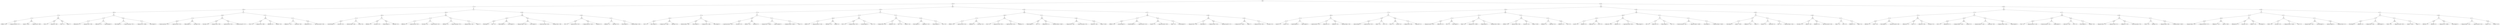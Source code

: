 digraph G {
	graph [bb="0,0,49043,612",
		dpi=78
	];
	node [label="\N"];
	1	 [height=0.5,
		label=And,
		pos="24725,594",
		width=0.75];
	2	 [height=0.5,
		label=And,
		pos="18628,522",
		width=0.75];
	1 -> 2	 [pos="e,18655,523.31 24698,592.69 24279,587.88 19152,529.01 18665,523.43"];
	3	 [height=0.5,
		label=And,
		pos="30822,522",
		width=0.75];
	1 -> 3	 [pos="e,30795,523.31 24752,592.69 25171,587.88 30298,529.01 30785,523.43"];
	4	 [height=0.5,
		label=Or,
		pos="9417.1,450",
		width=0.75];
	2 -> 4	 [pos="e,9444.2,451.21 18601,520.79 18074,516.79 10068,455.95 9454.3,451.28"];
	5	 [height=0.5,
		label=And,
		pos="18628,450",
		width=0.75];
	2 -> 5	 [pos="e,18628,468.1 18628,503.7 18628,495.98 18628,486.71 18628,478.11"];
	8	 [height=0.5,
		label=And,
		pos="4768.1,378",
		width=0.75];
	4 -> 8	 [pos="e,4795.2,379.41 9390.1,448.59 9031.8,443.2 5223.3,385.85 4805.3,379.56"];
	9	 [height=0.5,
		label=Or,
		pos="9417.1,378",
		width=0.75];
	4 -> 9	 [pos="e,9417.1,396.1 9417.1,431.7 9417.1,423.98 9417.1,414.71 9417.1,406.11"];
	16	 [height=0.5,
		label=And,
		pos="2217.1,306",
		width=0.75];
	8 -> 16	 [pos="e,2244,307.74 4741.2,376.26 4489.2,369.35 2547.4,316.06 2254.1,308.02"];
	17	 [height=0.5,
		label=Or,
		pos="4768.1,306",
		width=0.75];
	8 -> 17	 [pos="e,4768.1,324.1 4768.1,359.7 4768.1,351.98 4768.1,342.71 4768.1,334.11"];
	32	 [height=0.5,
		label=Or,
		pos="1135.1,234",
		width=0.75];
	16 -> 32	 [pos="e,1161.9,236.73 2190.3,303.27 2044.1,293.81 1341.7,248.37 1172,237.39"];
	33	 [height=0.5,
		label=Or,
		pos="2217.1,234",
		width=0.75];
	16 -> 33	 [pos="e,2217.1,252.1 2217.1,287.7 2217.1,279.98 2217.1,270.71 2217.1,262.11"];
	64	 [height=0.5,
		label=Or,
		pos="616.09,162",
		width=0.75];
	32 -> 64	 [pos="e,642.49,166.56 1108.6,229.43 1022.7,217.85 751.46,181.26 652.59,167.92"];
	65	 [height=0.5,
		label=And,
		pos="1135.1,162",
		width=0.75];
	32 -> 65	 [pos="e,1135.1,180.1 1135.1,215.7 1135.1,207.98 1135.1,198.71 1135.1,190.11"];
	128	 [height=0.5,
		label=And,
		pos="290.09,90",
		width=0.75];
	64 -> 128	 [pos="e,315.61,96.479 590.78,155.57 533.13,143.19 391.91,112.86 325.59,98.622"];
	129	 [height=0.5,
		label=And,
		pos="616.09,90",
		width=0.75];
	64 -> 129	 [pos="e,616.09,108.1 616.09,143.7 616.09,135.98 616.09,126.71 616.09,118.11"];
	256	 [height=0.5,
		label="diff_Nact <= 132",
		pos="74.093,18",
		width=2.0582];
	128 -> 256	 [pos="e,116.72,32.814 266.15,81.241 232.66,70.387 170.93,50.384 126.49,35.98"];
	257	 [height=0.5,
		label="chang_perc_targ_sdk >= -17.3",
		pos="290.09,18",
		width=3.4483];
	128 -> 257	 [pos="e,290.09,36.104 290.09,71.697 290.09,63.983 290.09,54.712 290.09,46.112"];
	258	 [height=0.5,
		label="Apk_size <= 46.32",
		pos="513.09,18",
		width=2.2387];
	129 -> 258	 [pos="e,537.17,35.359 597.68,76.485 583.29,66.707 562.93,52.868 545.79,41.219"];
	259	 [height=0.5,
		label="chang_perc_note <= 4350",
		pos="718.09,18",
		width=2.9608];
	129 -> 259	 [pos="e,693.88,35.618 634.33,76.485 648.48,66.774 668.47,53.057 685.37,41.458"];
	130	 [height=0.5,
		label=And,
		pos="1056.1,90",
		width=0.75];
	65 -> 130	 [pos="e,1071.7,104.8 1119.5,147.17 1108,137.01 1092.2,123.03 1079.3,111.56"];
	131	 [height=0.5,
		label=And,
		pos="1214.1,90",
		width=0.75];
	65 -> 131	 [pos="e,1198.5,104.8 1150.7,147.17 1162.2,137.01 1177.9,123.03 1190.9,111.56"];
	260	 [height=0.5,
		label="Nnorm >= 2",
		pos="898.09,18",
		width=1.5526];
	130 -> 260	 [pos="e,929.69,32.997 1034.1,79.267 1009.6,68.419 969.51,50.639 939.16,37.195"];
	261	 [height=0.5,
		label="release_time <= 340",
		pos="1056.1,18",
		width=2.329];
	130 -> 261	 [pos="e,1056.1,36.104 1056.1,71.697 1056.1,63.983 1056.1,54.712 1056.1,46.112"];
	262	 [height=0.5,
		label="Nnorm >= 2",
		pos="1214.1,18",
		width=1.5526];
	131 -> 262	 [pos="e,1214.1,36.104 1214.1,71.697 1214.1,63.983 1214.1,54.712 1214.1,46.112"];
	263	 [height=0.5,
		label="Ndang <= 7",
		pos="1342.1,18",
		width=1.5165];
	131 -> 263	 [pos="e,1315.2,33.692 1234.4,77.908 1253.7,67.358 1283.1,51.256 1306.3,38.551"];
	66	 [height=0.5,
		label=Or,
		pos="2025.1,162",
		width=0.75];
	33 -> 66	 [pos="e,2048.3,171.47 2193.9,224.56 2160.1,212.21 2096.8,189.15 2058.1,175.03"];
	67	 [height=0.5,
		label=And,
		pos="2423.1,162",
		width=0.75];
	33 -> 67	 [pos="e,2399.4,171.04 2240.7,224.97 2277.3,212.53 2347.9,188.55 2389.7,174.35"];
	132	 [height=0.5,
		label=Or,
		pos="1720.1,90",
		width=0.75];
	66 -> 132	 [pos="e,1745.3,96.795 1999.9,155.21 1945.6,142.76 1817.8,113.42 1755.5,99.12"];
	133	 [height=0.5,
		label=Or,
		pos="2025.1,90",
		width=0.75];
	66 -> 133	 [pos="e,2025.1,108.1 2025.1,143.7 2025.1,135.98 2025.1,126.71 2025.1,118.11"];
	264	 [height=0.5,
		label="diff_target_sdk >= -4",
		pos="1504.1,18",
		width=2.4734];
	132 -> 264	 [pos="e,1549.2,33.617 1696.2,81.241 1663.3,70.585 1603.2,51.112 1558.9,36.776"];
	265	 [height=0.5,
		label="chang_perc_Nserv <= 500",
		pos="1720.1,18",
		width=3.015];
	132 -> 265	 [pos="e,1720.1,36.104 1720.1,71.697 1720.1,63.983 1720.1,54.712 1720.1,46.112"];
	266	 [height=0.5,
		label="diff_min_sdk >= -8",
		pos="1929.1,18",
		width=2.2929];
	133 -> 266	 [pos="e,1951.7,35.464 2007.5,76.161 1994.2,66.503 1975.8,53.021 1960.1,41.576"];
	267	 [height=0.5,
		label="targ_sdk_changed = 0",
		pos="2122.1,18",
		width=2.5637];
	133 -> 267	 [pos="e,2099.3,35.464 2042.9,76.161 2056.3,66.503 2074.9,53.021 2090.8,41.576"];
	134	 [height=0.5,
		label=Or,
		pos="2423.1,90",
		width=0.75];
	67 -> 134	 [pos="e,2423.1,108.1 2423.1,143.7 2423.1,135.98 2423.1,126.71 2423.1,118.11"];
	135	 [height=0.5,
		label=Or,
		pos="2783.1,90",
		width=0.75];
	67 -> 135	 [pos="e,2757.4,96 2448.7,156.02 2511.8,143.76 2674.8,112.06 2747.4,97.949"];
	268	 [height=0.5,
		label="Nserv_changed = 0",
		pos="2314.1,18",
		width=2.2748];
	134 -> 268	 [pos="e,2339.4,35.252 2404.1,76.807 2388.6,66.865 2366.4,52.575 2347.9,40.691"];
	269	 [height=0.5,
		label="last_perc_neg_rating <= 76.2",
		pos="2532.1,18",
		width=3.2678];
	134 -> 269	 [pos="e,2506,35.772 2442.1,76.807 2457.3,67.045 2479,53.09 2497.3,41.337"];
	270	 [height=0.5,
		label="chang_perc_Nact <= 196.96",
		pos="2783.1,18",
		width=3.1955];
	135 -> 270	 [pos="e,2783.1,36.104 2783.1,71.697 2783.1,63.983 2783.1,54.712 2783.1,46.112"];
	271	 [height=0.5,
		label="Nserv_changed = 0",
		pos="2998.1,18",
		width=2.2748];
	135 -> 271	 [pos="e,2954,33.348 2806.9,81.241 2839.9,70.519 2900.2,50.87 2944.3,36.509"];
	34	 [height=0.5,
		label=And,
		pos="4344.1,234",
		width=0.75];
	17 -> 34	 [pos="e,4370.2,239.31 4742.2,300.73 4669.6,288.74 4464,254.79 4380.2,240.97"];
	35	 [height=0.5,
		label=Or,
		pos="5192.1,234",
		width=0.75];
	17 -> 35	 [pos="e,5166,239.31 4794,300.73 4866.6,288.74 5072.2,254.79 5156,240.97"];
	68	 [height=0.5,
		label=Or,
		pos="3763.1,162",
		width=0.75];
	34 -> 68	 [pos="e,3789.4,166.17 4317.6,229.81 4223.8,218.51 3907.3,180.38 3799.5,167.38"];
	69	 [height=0.5,
		label=And,
		pos="4344.1,162",
		width=0.75];
	34 -> 69	 [pos="e,4344.1,180.1 4344.1,215.7 4344.1,207.98 4344.1,198.71 4344.1,190.11"];
	136	 [height=0.5,
		label=And,
		pos="3461.1,90",
		width=0.75];
	68 -> 136	 [pos="e,3486.5,96.88 3737.9,155.15 3684.1,142.7 3558.2,113.52 3496.5,99.209"];
	137	 [height=0.5,
		label=And,
		pos="3763.1,90",
		width=0.75];
	68 -> 137	 [pos="e,3763.1,108.1 3763.1,143.7 3763.1,135.98 3763.1,126.71 3763.1,118.11"];
	272	 [height=0.5,
		label="last_perc_neg_rating <= 76.2",
		pos="3216.1,18",
		width=3.2678];
	136 -> 272	 [pos="e,3269.1,34.136 3436.7,82.032 3400.2,71.604 3330.2,51.593 3278.8,36.906"];
	273	 [height=0.5,
		label="app_hist_rate_bad <= 0.16",
		pos="3461.1,18",
		width=3.0511];
	136 -> 273	 [pos="e,3461.1,36.104 3461.1,71.697 3461.1,63.983 3461.1,54.712 3461.1,46.112"];
	274	 [height=0.5,
		label="Ndang_changed = 0",
		pos="3673.1,18",
		width=2.347];
	137 -> 274	 [pos="e,3694.4,35.567 3746.2,75.834 3733.9,66.299 3717,53.165 3702.6,41.925"];
	275	 [height=0.5,
		label="note_length <= 88",
		pos="3853.1,18",
		width=2.1484];
	137 -> 275	 [pos="e,3831.8,35.567 3780,75.834 3792.3,66.299 3809.2,53.165 3823.6,41.925"];
	138	 [height=0.5,
		label=And,
		pos="4226.1,90",
		width=0.75];
	69 -> 138	 [pos="e,4245.6,102.58 4324.6,149.44 4305.5,138.09 4276.1,120.66 4254.4,107.78"];
	139	 [height=0.5,
		label=And,
		pos="4462.1,90",
		width=0.75];
	69 -> 139	 [pos="e,4442.6,102.58 4363.6,149.44 4382.7,138.09 4412.1,120.66 4433.8,107.78"];
	276	 [height=0.5,
		label="hist_rating >= 2.9",
		pos="4024.1,18",
		width=2.0943];
	138 -> 276	 [pos="e,4065,33.162 4202.5,80.833 4171.3,70.015 4115.4,50.651 4074.5,36.466"];
	277	 [height=0.5,
		label="chang_perc_Nserv <= 500",
		pos="4226.1,18",
		width=3.015];
	138 -> 277	 [pos="e,4226.1,36.104 4226.1,71.697 4226.1,63.983 4226.1,54.712 4226.1,46.112"];
	278	 [height=0.5,
		label="app_hist_rate_bad <= 0.16",
		pos="4462.1,18",
		width=3.0511];
	139 -> 278	 [pos="e,4462.1,36.104 4462.1,71.697 4462.1,63.983 4462.1,54.712 4462.1,46.112"];
	279	 [height=0.5,
		label="chang_perc_targ_sdk >= -17.3",
		pos="4714.1,18",
		width=3.4483];
	139 -> 279	 [pos="e,4659.4,34.201 4486.7,82.161 4524.1,71.765 4596.6,51.638 4649.7,36.889"];
	70	 [height=0.5,
		label=And,
		pos="5192.1,162",
		width=0.75];
	35 -> 70	 [pos="e,5192.1,180.1 5192.1,215.7 5192.1,207.98 5192.1,198.71 5192.1,190.11"];
	71	 [height=0.5,
		label=Or,
		pos="5744.1,162",
		width=0.75];
	35 -> 71	 [pos="e,5717.7,166.35 5218.3,229.67 5308.2,218.27 5603.9,180.78 5707.7,167.62"];
	140	 [height=0.5,
		label=And,
		pos="5094.1,90",
		width=0.75];
	70 -> 140	 [pos="e,5112,103.76 5174.1,148.16 5159.1,137.41 5137.4,121.91 5120.4,109.76"];
	141	 [height=0.5,
		label=Or,
		pos="5291.1,90",
		width=0.75];
	70 -> 141	 [pos="e,5273.1,103.76 5210.3,148.16 5225.5,137.41 5247.4,121.91 5264.6,109.76"];
	280	 [height=0.5,
		label="Ncust <= 15",
		pos="4913.1,18",
		width=1.5707];
	140 -> 280	 [pos="e,4947.6,32.336 5071.2,80.134 5042.6,69.105 4993.3,50.03 4957.3,36.114"];
	281	 [height=0.5,
		label="chang_perc_note <= 4350",
		pos="5094.1,18",
		width=2.9608];
	140 -> 281	 [pos="e,5094.1,36.104 5094.1,71.697 5094.1,63.983 5094.1,54.712 5094.1,46.112"];
	282	 [height=0.5,
		label="diff_Ndang <= 0",
		pos="5291.1,18",
		width=2.004];
	141 -> 282	 [pos="e,5291.1,36.104 5291.1,71.697 5291.1,63.983 5291.1,54.712 5291.1,46.112"];
	283	 [height=0.5,
		label="diff_Nserv <= 39",
		pos="5455.1,18",
		width=2.0582];
	141 -> 283	 [pos="e,5420.2,33.908 5313.2,79.559 5338.1,68.94 5379.1,51.418 5410.7,37.947"];
	142	 [height=0.5,
		label=Or,
		pos="5744.1,90",
		width=0.75];
	71 -> 142	 [pos="e,5744.1,108.1 5744.1,143.7 5744.1,135.98 5744.1,126.71 5744.1,118.11"];
	143	 [height=0.5,
		label=And,
		pos="6034.1,90",
		width=0.75];
	71 -> 143	 [pos="e,6009.1,97.039 5769.1,154.97 5820.8,142.49 5939.7,113.79 5999.1,99.458"];
	284	 [height=0.5,
		label="diff_Apk_size >= -15.5",
		pos="5644.1,18",
		width=2.69];
	142 -> 284	 [pos="e,5667.8,35.618 5726.2,76.485 5712.3,66.774 5692.7,53.057 5676.2,41.458"];
	285	 [height=0.5,
		label="release_time <= 340",
		pos="5843.1,18",
		width=2.329];
	142 -> 285	 [pos="e,5819.8,35.464 5762.3,76.161 5776,66.414 5795.3,52.771 5811.6,41.259"];
	286	 [height=0.5,
		label="diff_target_sdk >= -4",
		pos="6034.1,18",
		width=2.4734];
	143 -> 286	 [pos="e,6034.1,36.104 6034.1,71.697 6034.1,63.983 6034.1,54.712 6034.1,46.112"];
	287	 [height=0.5,
		label="app_recent_rate_bad <= 0.85",
		pos="6260.1,18",
		width=3.3039];
	143 -> 287	 [pos="e,6210.3,34.429 6058.3,81.509 6092,71.071 6154.1,51.815 6200.6,37.422"];
	18	 [height=0.5,
		label=And,
		pos="8612.1,306",
		width=0.75];
	9 -> 18	 [pos="e,8639,309.34 9390.3,374.67 9270.9,364.29 8787.1,322.22 8649.1,310.21"];
	19	 [height=0.5,
		label=And,
		pos="10215,306",
		width=0.75];
	9 -> 19	 [pos="e,10188,309.34 9443.6,374.67 9562,364.29 10042,322.22 10178,310.21"];
	36	 [height=0.5,
		label=And,
		pos="7463.1,234",
		width=0.75];
	18 -> 36	 [pos="e,7489.9,236.63 8585.1,303.36 8432.3,294.05 7676.4,247.99 7500,237.25"];
	37	 [height=0.5,
		label=And,
		pos="8612.1,234",
		width=0.75];
	18 -> 37	 [pos="e,8612.1,252.1 8612.1,287.7 8612.1,279.98 8612.1,270.71 8612.1,262.11"];
	72	 [height=0.5,
		label=Or,
		pos="6962.1,162",
		width=0.75];
	36 -> 72	 [pos="e,6988.4,166.67 7436.9,229.34 7353.5,217.69 7094.6,181.51 6998.5,168.08"];
	73	 [height=0.5,
		label=Or,
		pos="7463.1,162",
		width=0.75];
	36 -> 73	 [pos="e,7463.1,180.1 7463.1,215.7 7463.1,207.98 7463.1,198.71 7463.1,190.11"];
	144	 [height=0.5,
		label=And,
		pos="6673.1,90",
		width=0.75];
	72 -> 144	 [pos="e,6698,97.039 6937.2,154.97 6885.7,142.49 6767.2,113.79 6708,99.458"];
	145	 [height=0.5,
		label=Or,
		pos="6962.1,90",
		width=0.75];
	72 -> 145	 [pos="e,6962.1,108.1 6962.1,143.7 6962.1,135.98 6962.1,126.71 6962.1,118.11"];
	288	 [height=0.5,
		label="min_sdk_changed = 0",
		pos="6489.1,18",
		width=2.5456];
	144 -> 288	 [pos="e,6529.2,34.241 6650.2,80.276 6622.4,69.712 6574.8,51.622 6538.6,37.828"];
	289	 [height=0.5,
		label="last_rating >= 2.9",
		pos="6673.1,18",
		width=2.0762];
	144 -> 289	 [pos="e,6673.1,36.104 6673.1,71.697 6673.1,63.983 6673.1,54.712 6673.1,46.112"];
	290	 [height=0.5,
		label="delay_last_release <= 340",
		pos="6870.1,18",
		width=2.9067];
	145 -> 290	 [pos="e,6892.2,35.824 6944.8,75.834 6932.3,66.365 6915.2,53.347 6900.5,42.159"];
	291	 [height=0.5,
		label="Nintent <= 49",
		pos="7054.1,18",
		width=1.6971];
	145 -> 291	 [pos="e,7033,35.057 6979.4,75.834 6992.2,66.076 7010,52.549 7025,41.14"];
	146	 [height=0.5,
		label=And,
		pos="7374.1,90",
		width=0.75];
	73 -> 146	 [pos="e,7391.1,104.35 7446.4,147.83 7433,137.34 7414.1,122.49 7399,110.6"];
	147	 [height=0.5,
		label=And,
		pos="7553.1,90",
		width=0.75];
	73 -> 147	 [pos="e,7536.2,104.11 7480,147.83 7493.6,137.27 7512.9,122.3 7528.2,110.37"];
	292	 [height=0.5,
		label="diff_Nperm <= 8",
		pos="7207.1,18",
		width=2.0401];
	146 -> 292	 [pos="e,7242.5,33.842 7351.9,79.705 7326.5,69.042 7284.1,51.287 7251.8,37.725"];
	293	 [height=0.5,
		label="hist_rating >= 2.9",
		pos="7374.1,18",
		width=2.0943];
	146 -> 293	 [pos="e,7374.1,36.104 7374.1,71.697 7374.1,63.983 7374.1,54.712 7374.1,46.112"];
	294	 [height=0.5,
		label="Nperm_changed = 0",
		pos="7553.1,18",
		width=2.3651];
	147 -> 294	 [pos="e,7553.1,36.104 7553.1,71.697 7553.1,63.983 7553.1,54.712 7553.1,46.112"];
	295	 [height=0.5,
		label="diff_Nintent <= 24",
		pos="7735.1,18",
		width=2.1845];
	147 -> 295	 [pos="e,7696.7,33.774 7576.1,80.134 7603.9,69.475 7651.1,51.3 7686.9,37.531"];
	74	 [height=0.5,
		label=Or,
		pos="8410.1,162",
		width=0.75];
	37 -> 74	 [pos="e,8433.5,171.11 8588.5,224.83 8552.6,212.37 8483.9,188.57 8443,174.41"];
	75	 [height=0.5,
		label=Or,
		pos="8817.1,162",
		width=0.75];
	37 -> 75	 [pos="e,8793.5,171.04 8635.6,224.97 8672,212.53 8742.3,188.55 8783.9,174.35"];
	148	 [height=0.5,
		label=Or,
		pos="8106.1,90",
		width=0.75];
	74 -> 148	 [pos="e,8131.3,96.795 8385,155.21 8330.9,142.76 8203.5,113.42 8141.4,99.12"];
	149	 [height=0.5,
		label=Or,
		pos="8410.1,90",
		width=0.75];
	74 -> 149	 [pos="e,8410.1,108.1 8410.1,143.7 8410.1,135.98 8410.1,126.71 8410.1,118.11"];
	296	 [height=0.5,
		label="diff_Nnorm <= 5",
		pos="7905.1,18",
		width=2.0401];
	148 -> 296	 [pos="e,7945.8,33.162 8082.6,80.833 8051.6,70.015 7996,50.651 7955.2,36.466"];
	297	 [height=0.5,
		label="app_hist_rate_bad <= 0.16",
		pos="8106.1,18",
		width=3.0511];
	148 -> 297	 [pos="e,8106.1,36.104 8106.1,71.697 8106.1,63.983 8106.1,54.712 8106.1,46.112"];
	298	 [height=0.5,
		label="hist_rating >= 2.9",
		pos="8309.1,18",
		width=2.0943];
	149 -> 298	 [pos="e,8332.7,35.359 8392,76.485 8377.9,66.707 8358,52.868 8341.2,41.219"];
	299	 [height=0.5,
		label="app_hist_rate_bad <= 0.16",
		pos="8512.1,18",
		width=3.0511];
	149 -> 299	 [pos="e,8487.9,35.618 8428.3,76.485 8442.5,66.774 8462.5,53.057 8479.4,41.458"];
	150	 [height=0.5,
		label=Or,
		pos="8817.1,90",
		width=0.75];
	75 -> 150	 [pos="e,8817.1,108.1 8817.1,143.7 8817.1,135.98 8817.1,126.71 8817.1,118.11"];
	151	 [height=0.5,
		label=Or,
		pos="9169.1,90",
		width=0.75];
	75 -> 151	 [pos="e,9143.6,96.072 8842.7,155.91 8904.5,143.61 9062.2,112.25 9133.3,98.109"];
	300	 [height=0.5,
		label="diff_Nperm <= 8",
		pos="8713.1,18",
		width=2.0401];
	150 -> 300	 [pos="e,8737,35.102 8798.5,76.485 8783.9,66.64 8763.1,52.678 8745.7,40.979"];
	301	 [height=0.5,
		label="last_perc_neg_rating <= 76.2",
		pos="8922.1,18",
		width=3.2678];
	150 -> 301	 [pos="e,8897.2,35.618 8835.9,76.485 8850.4,66.774 8871,53.057 8888.4,41.458"];
	302	 [height=0.5,
		label="chang_perc_Nperm <= 100",
		pos="9169.1,18",
		width=3.1053];
	151 -> 302	 [pos="e,9169.1,36.104 9169.1,71.697 9169.1,63.983 9169.1,54.712 9169.1,46.112"];
	303	 [height=0.5,
		label="Ndang <= 7",
		pos="9353.1,18",
		width=1.5165];
	151 -> 303	 [pos="e,9318.6,32.139 9192,80.276 9221.2,69.174 9272.2,49.759 9309.1,35.754"];
	38	 [height=0.5,
		label=And,
		pos="10215,234",
		width=0.75];
	19 -> 38	 [pos="e,10215,252.1 10215,287.7 10215,279.98 10215,270.71 10215,262.11"];
	39	 [height=0.5,
		label=And,
		pos="11378,234",
		width=0.75];
	19 -> 39	 [pos="e,11351,236.62 10242,303.39 10395,294.16 11163,247.97 11341,237.23"];
	76	 [height=0.5,
		label=And,
		pos="9904.1,162",
		width=0.75];
	38 -> 76	 [pos="e,9929.5,168.72 10190,227.33 10135,214.91 10003,185.25 9939.5,170.96"];
	77	 [height=0.5,
		label=And,
		pos="10324,162",
		width=0.75];
	38 -> 77	 [pos="e,10305,175.05 10234,220.81 10251,209.67 10277,193.06 10297,180.5"];
	152	 [height=0.5,
		label=And,
		pos="9651.1,90",
		width=0.75];
	76 -> 152	 [pos="e,9675.5,97.764 9879.4,154.16 9833.9,141.58 9737,114.76 9685.3,100.45"];
	153	 [height=0.5,
		label=And,
		pos="9904.1,90",
		width=0.75];
	76 -> 153	 [pos="e,9904.1,108.1 9904.1,143.7 9904.1,135.98 9904.1,126.71 9904.1,118.11"];
	304	 [height=0.5,
		label="Nlib_changed = 0",
		pos="9501.1,18",
		width=2.0943];
	152 -> 304	 [pos="e,9533.9,34.298 9629.6,78.971 9607.1,68.476 9571.2,51.73 9543.1,38.598"];
	305	 [height=0.5,
		label="Nserv <= 51",
		pos="9651.1,18",
		width=1.5707];
	152 -> 305	 [pos="e,9651.1,36.104 9651.1,71.697 9651.1,63.983 9651.1,54.712 9651.1,46.112"];
	306	 [height=0.5,
		label="Nnorm_changed = 0",
		pos="9811.1,18",
		width=2.3831];
	153 -> 306	 [pos="e,9833.1,35.567 9886.6,75.834 9873.8,66.21 9856.2,52.919 9841.1,41.61"];
	307	 [height=0.5,
		label="Ncust_changed = 0",
		pos="9997.1,18",
		width=2.2748];
	153 -> 307	 [pos="e,9975.1,35.567 9921.6,75.834 9934.4,66.21 9952,52.919 9967.1,41.61"];
	154	 [height=0.5,
		label=And,
		pos="10324,90",
		width=0.75];
	77 -> 154	 [pos="e,10324,108.1 10324,143.7 10324,135.98 10324,126.71 10324,118.11"];
	155	 [height=0.5,
		label=Or,
		pos="10651,90",
		width=0.75];
	77 -> 155	 [pos="e,10625,96.479 10349,155.57 10407,143.19 10549,112.86 10615,98.622"];
	308	 [height=0.5,
		label="chang_perc_Ndang <= 133.4",
		pos="10215,18",
		width=3.2678];
	154 -> 308	 [pos="e,10241,35.772 10305,76.807 10290,67.045 10268,53.09 10250,41.337"];
	309	 [height=0.5,
		label="Nserv_changed = 0",
		pos="10433,18",
		width=2.2748];
	154 -> 309	 [pos="e,10408,35.252 10343,76.807 10359,66.865 10381,52.575 10399,40.691"];
	310	 [height=0.5,
		label="hist_perc_neg_rating <= 49.2",
		pos="10651,18",
		width=3.2858];
	155 -> 310	 [pos="e,10651,36.104 10651,71.697 10651,63.983 10651,54.712 10651,46.112"];
	311	 [height=0.5,
		label="chang_perc_Nserv <= 500",
		pos="10896,18",
		width=3.015];
	155 -> 311	 [pos="e,10844,33.86 10675,82.032 10712,71.539 10783,51.343 10834,36.632"];
	78	 [height=0.5,
		label=And,
		pos="11378,162",
		width=0.75];
	39 -> 78	 [pos="e,11378,180.1 11378,215.7 11378,207.98 11378,198.71 11378,190.11"];
	79	 [height=0.5,
		label=Or,
		pos="11973,162",
		width=0.75];
	39 -> 79	 [pos="e,11947,166.1 11404,229.9 11500,218.69 11827,180.2 11937,167.27"];
	156	 [height=0.5,
		label=And,
		pos="11251,90",
		width=0.75];
	78 -> 156	 [pos="e,11272,102.27 11358,149.91 11337,138.41 11304,120.3 11280,107.2"];
	157	 [height=0.5,
		label=And,
		pos="11505,90",
		width=0.75];
	78 -> 157	 [pos="e,11485,102.27 11398,149.91 11419,138.41 11452,120.3 11476,107.2"];
	312	 [height=0.5,
		label="Nlib <= 14",
		pos="11073,18",
		width=1.3902];
	156 -> 312	 [pos="e,11106,31.769 11228,79.992 11200,68.786 11150,49.437 11115,35.535"];
	313	 [height=0.5,
		label="app_hist_rate_bad <= 0.16",
		pos="11251,18",
		width=3.0511];
	156 -> 313	 [pos="e,11251,36.104 11251,71.697 11251,63.983 11251,54.712 11251,46.112"];
	314	 [height=0.5,
		label="chang_perc_Apk_size >= -44.6",
		pos="11505,18",
		width=3.5025];
	157 -> 314	 [pos="e,11505,36.104 11505,71.697 11505,63.983 11505,54.712 11505,46.112"];
	315	 [height=0.5,
		label="diff_Nnorm <= 5",
		pos="11723,18",
		width=2.0401];
	157 -> 315	 [pos="e,11680,32.741 11529,81.376 11563,70.514 11626,50.303 11671,35.829"];
	158	 [height=0.5,
		label=Or,
		pos="11973,90",
		width=0.75];
	79 -> 158	 [pos="e,11973,108.1 11973,143.7 11973,135.98 11973,126.71 11973,118.11"];
	159	 [height=0.5,
		label=Or,
		pos="12237,90",
		width=0.75];
	79 -> 159	 [pos="e,12213,97.517 11998,154.41 12045,141.85 12149,114.43 12203,100.11"];
	316	 [height=0.5,
		label="diff_Nperm <= 8",
		pos="11888,18",
		width=2.0401];
	158 -> 316	 [pos="e,11908,35.412 11957,75.503 11945,66.028 11930,53.12 11916,42.033"];
	317	 [height=0.5,
		label="diff_Nintent <= 24",
		pos="12058,18",
		width=2.1845];
	158 -> 317	 [pos="e,12038,35.667 11989,75.503 12001,66.094 12016,53.299 12030,42.264"];
	318	 [height=0.5,
		label="Ncust_changed = 0",
		pos="12237,18",
		width=2.2748];
	159 -> 318	 [pos="e,12237,36.104 12237,71.697 12237,63.983 12237,54.712 12237,46.112"];
	319	 [height=0.5,
		label="chang_perc_Ndang <= 133.4",
		pos="12455,18",
		width=3.2678];
	159 -> 319	 [pos="e,12407,34.501 12261,81.376 12293,70.944 12353,51.886 12397,37.571"];
	10	 [height=0.5,
		label=And,
		pos="17191,378",
		width=0.75];
	5 -> 10	 [pos="e,17218,380.31 18601,447.69 18425,439.11 17433,390.8 17228,380.81"];
	11	 [height=0.5,
		label=And,
		pos="20066,378",
		width=0.75];
	5 -> 11	 [pos="e,20039,380.31 18655,447.69 18831,439.11 19824,390.8 20029,380.81"];
	20	 [height=0.5,
		label=Or,
		pos="14897,306",
		width=0.75];
	10 -> 20	 [pos="e,14924,307.82 17164,376.18 16928,368.96 15210,316.54 14934,308.14"];
	21	 [height=0.5,
		label=Or,
		pos="17191,306",
		width=0.75];
	10 -> 21	 [pos="e,17191,324.1 17191,359.7 17191,351.98 17191,342.71 17191,334.11"];
	40	 [height=0.5,
		label=Or,
		pos="13721,234",
		width=0.75];
	20 -> 40	 [pos="e,13748,236.59 14870,303.41 14716,294.2 13938,247.88 13758,237.2"];
	41	 [height=0.5,
		label=Or,
		pos="14897,234",
		width=0.75];
	20 -> 41	 [pos="e,14897,252.1 14897,287.7 14897,279.98 14897,270.71 14897,262.11"];
	80	 [height=0.5,
		label=And,
		pos="13111,162",
		width=0.75];
	40 -> 80	 [pos="e,13137,166.03 13694,229.95 13597,218.77 13260,180.05 13148,167.19"];
	81	 [height=0.5,
		label=Or,
		pos="13721,162",
		width=0.75];
	40 -> 81	 [pos="e,13721,180.1 13721,215.7 13721,207.98 13721,198.71 13721,190.11"];
	160	 [height=0.5,
		label=And,
		pos="12803,90",
		width=0.75];
	80 -> 160	 [pos="e,12828,96.709 13086,155.27 13031,142.81 12901,113.2 12838,98.942"];
	161	 [height=0.5,
		label=And,
		pos="13111,90",
		width=0.75];
	80 -> 161	 [pos="e,13111,108.1 13111,143.7 13111,135.98 13111,126.71 13111,118.11"];
	320	 [height=0.5,
		label="Ncust <= 15",
		pos="12647,18",
		width=1.5707];
	160 -> 320	 [pos="e,12679,33.126 12781,79.267 12757,68.453 12718,50.75 12688,37.322"];
	321	 [height=0.5,
		label="Nserv_changed = 0",
		pos="12803,18",
		width=2.2748];
	160 -> 321	 [pos="e,12803,36.104 12803,71.697 12803,63.983 12803,54.712 12803,46.112"];
	322	 [height=0.5,
		label="chang_perc_note <= 4350",
		pos="13009,18",
		width=2.9608];
	161 -> 322	 [pos="e,13033,35.618 13093,76.485 13079,66.774 13059,53.057 13042,41.458"];
	323	 [height=0.5,
		label="diff_Nintent <= 24",
		pos="13212,18",
		width=2.1845];
	161 -> 323	 [pos="e,13188,35.359 13129,76.485 13143,66.707 13163,52.868 13180,41.219"];
	162	 [height=0.5,
		label=And,
		pos="13618,90",
		width=0.75];
	81 -> 162	 [pos="e,13636,103.41 13703,148.49 13687,137.54 13663,121.49 13645,109.14"];
	163	 [height=0.5,
		label=And,
		pos="13824,90",
		width=0.75];
	81 -> 163	 [pos="e,13806,103.41 13740,148.49 13756,137.54 13779,121.49 13797,109.14"];
	324	 [height=0.5,
		label="delay_last_release <= 340",
		pos="13413,18",
		width=2.9067];
	162 -> 324	 [pos="e,13458,34.302 13595,80.97 13564,70.464 13509,51.732 13468,37.605"];
	325	 [height=0.5,
		label="Ncust_changed = 0",
		pos="13618,18",
		width=2.2748];
	162 -> 325	 [pos="e,13618,36.104 13618,71.697 13618,63.983 13618,54.712 13618,46.112"];
	326	 [height=0.5,
		label="chang_perc_note <= 4350",
		pos="13824,18",
		width=2.9608];
	163 -> 326	 [pos="e,13824,36.104 13824,71.697 13824,63.983 13824,54.712 13824,46.112"];
	327	 [height=0.5,
		label="Nserv_changed = 0",
		pos="14030,18",
		width=2.2748];
	163 -> 327	 [pos="e,13987,33.491 13848,80.97 13879,70.242 13936,50.937 13978,36.715"];
	82	 [height=0.5,
		label=And,
		pos="14711,162",
		width=0.75];
	41 -> 82	 [pos="e,14734,171.61 14874,224.28 14841,211.9 14781,189.18 14743,175.15"];
	83	 [height=0.5,
		label=Or,
		pos="15114,162",
		width=0.75];
	41 -> 83	 [pos="e,15090,170.69 14921,225.24 14960,212.73 15036,188.05 15081,173.81"];
	164	 [height=0.5,
		label=And,
		pos="14461,90",
		width=0.75];
	82 -> 164	 [pos="e,14486,97.867 14687,154.16 14642,141.64 14547,115.01 14496,100.65"];
	165	 [height=0.5,
		label=And,
		pos="14711,90",
		width=0.75];
	82 -> 165	 [pos="e,14711,108.1 14711,143.7 14711,135.98 14711,126.71 14711,118.11"];
	328	 [height=0.5,
		label="app_recent_rate_bad <= 0.85",
		pos="14249,18",
		width=3.3039];
	164 -> 328	 [pos="e,14296,34.643 14437,81.106 14406,70.69 14349,52.022 14306,37.864"];
	329	 [height=0.5,
		label="hist_rating >= 2.9",
		pos="14461,18",
		width=2.0943];
	164 -> 329	 [pos="e,14461,36.104 14461,71.697 14461,63.983 14461,54.712 14461,46.112"];
	330	 [height=0.5,
		label="diff_Nact <= 132",
		pos="14628,18",
		width=2.0582];
	165 -> 330	 [pos="e,14648,35.51 14695,75.17 14684,65.733 14668,53.008 14655,42.055"];
	331	 [height=0.5,
		label="diff_Nnorm <= 5",
		pos="14794,18",
		width=2.0401];
	165 -> 331	 [pos="e,14775,35.51 14727,75.17 14739,65.733 14754,53.008 14767,42.055"];
	166	 [height=0.5,
		label=Or,
		pos="15114,90",
		width=0.75];
	83 -> 166	 [pos="e,15114,108.1 15114,143.7 15114,135.98 15114,126.71 15114,118.11"];
	167	 [height=0.5,
		label=Or,
		pos="15465,90",
		width=0.75];
	83 -> 167	 [pos="e,15440,96.072 15140,155.91 15201,143.61 15359,112.25 15429,98.109"];
	332	 [height=0.5,
		label="chang_perc_Nact <= 196.96",
		pos="15000,18",
		width=3.1955];
	166 -> 332	 [pos="e,15027,35.664 15095,77.125 15079,67.248 15055,52.924 15036,40.967"];
	333	 [height=0.5,
		label="Apk_size_changed = 0",
		pos="15228,18",
		width=2.6359];
	166 -> 333	 [pos="e,15201,35.402 15133,77.125 15150,67.181 15173,52.727 15193,40.721"];
	334	 [height=0.5,
		label="chang_perc_Nintent <= 444.62",
		pos="15465,18",
		width=3.4483];
	167 -> 334	 [pos="e,15465,36.104 15465,71.697 15465,63.983 15465,54.712 15465,46.112"];
	335	 [height=0.5,
		label="Nnorm >= 2",
		pos="15663,18",
		width=1.5526];
	167 -> 335	 [pos="e,15627,31.8 15489,80.695 15520,69.521 15577,49.408 15617,35.188"];
	42	 [height=0.5,
		label=Or,
		pos="16827,234",
		width=0.75];
	21 -> 42	 [pos="e,16853,239.92 17165,300.08 17102,287.83 16936,255.95 16863,241.86"];
	43	 [height=0.5,
		label=Or,
		pos="17555,234",
		width=0.75];
	21 -> 43	 [pos="e,17530,239.92 17217,300.08 17280,287.83 17446,255.95 17519,241.86"];
	84	 [height=0.5,
		label=And,
		pos="16312,162",
		width=0.75];
	42 -> 84	 [pos="e,16338,166.56 16801,229.43 16716,217.85 16446,181.26 16348,167.92"];
	85	 [height=0.5,
		label=And,
		pos="16827,162",
		width=0.75];
	42 -> 85	 [pos="e,16827,180.1 16827,215.7 16827,207.98 16827,198.71 16827,190.11"];
	168	 [height=0.5,
		label=Or,
		pos="16009,90",
		width=0.75];
	84 -> 168	 [pos="e,16034,96.795 16287,155.21 16233,142.76 16106,113.42 16044,99.12"];
	169	 [height=0.5,
		label=And,
		pos="16312,90",
		width=0.75];
	84 -> 169	 [pos="e,16312,108.1 16312,143.7 16312,135.98 16312,126.71 16312,118.11"];
	336	 [height=0.5,
		label="diff_Nlib <= 8",
		pos="15801,18",
		width=1.7693];
	168 -> 336	 [pos="e,15841,32.302 15985,80.97 15952,69.942 15893,49.851 15850,35.535"];
	337	 [height=0.5,
		label="chang_perc_Apk_size >= -44.6",
		pos="16009,18",
		width=3.5025];
	168 -> 337	 [pos="e,16009,36.104 16009,71.697 16009,63.983 16009,54.712 16009,46.112"];
	338	 [height=0.5,
		label="diff_Nintent <= 24",
		pos="16232,18",
		width=2.1845];
	169 -> 338	 [pos="e,16251,35.51 16296,75.17 16286,65.822 16271,53.248 16259,42.366"];
	339	 [height=0.5,
		label="diff_Nlib <= 8",
		pos="16392,18",
		width=1.7693];
	169 -> 339	 [pos="e,16374,35.257 16328,75.17 16339,65.757 16353,53.071 16366,42.138"];
	170	 [height=0.5,
		label=And,
		pos="16716,90",
		width=0.75];
	85 -> 170	 [pos="e,16735,103.11 16808,148.97 16790,137.85 16764,121.19 16744,108.58"];
	171	 [height=0.5,
		label=Or,
		pos="16937,90",
		width=0.75];
	85 -> 171	 [pos="e,16918,103.05 16846,148.81 16864,137.67 16890,121.06 16910,108.5"];
	340	 [height=0.5,
		label="Ncust <= 15",
		pos="16530,18",
		width=1.5707];
	170 -> 340	 [pos="e,16565,32.267 16693,80.276 16664,69.207 16612,49.876 16575,35.881"];
	341	 [height=0.5,
		label="chang_perc_Nperm <= 100",
		pos="16716,18",
		width=3.1053];
	170 -> 341	 [pos="e,16716,36.104 16716,71.697 16716,63.983 16716,54.712 16716,46.112"];
	342	 [height=0.5,
		label="min_sdk_changed = 0",
		pos="16937,18",
		width=2.5456];
	171 -> 342	 [pos="e,16937,36.104 16937,71.697 16937,63.983 16937,54.712 16937,46.112"];
	343	 [height=0.5,
		label="Nserv <= 51",
		pos="17103,18",
		width=1.5707];
	171 -> 343	 [pos="e,17071,32.736 16959,79.559 16985,68.589 17029,50.251 17061,36.623"];
	86	 [height=0.5,
		label=And,
		pos="17555,162",
		width=0.75];
	43 -> 86	 [pos="e,17555,180.1 17555,215.7 17555,207.98 17555,198.71 17555,190.11"];
	87	 [height=0.5,
		label=And,
		pos="18053,162",
		width=0.75];
	43 -> 87	 [pos="e,18027,166.71 17582,229.29 17665,217.6 17921,181.55 18017,168.12"];
	172	 [height=0.5,
		label=Or,
		pos="17479,90",
		width=0.75];
	86 -> 172	 [pos="e,17494,105.14 17540,146.83 17529,136.87 17514,123.37 17502,112.14"];
	173	 [height=0.5,
		label=Or,
		pos="17632,90",
		width=0.75];
	86 -> 173	 [pos="e,17617,104.91 17571,146.83 17582,136.81 17597,123.19 17609,111.92"];
	344	 [height=0.5,
		label="chang_perc_Nlib <= 400",
		pos="17280,18",
		width=2.8345];
	172 -> 344	 [pos="e,17324,34.306 17455,80.695 17426,70.156 17373,51.667 17333,37.67"];
	345	 [height=0.5,
		label="diff_Nintent <= 24",
		pos="17479,18",
		width=2.1845];
	172 -> 345	 [pos="e,17479,36.104 17479,71.697 17479,63.983 17479,54.712 17479,46.112"];
	346	 [height=0.5,
		label="Nact <= 247",
		pos="17632,18",
		width=1.5707];
	173 -> 346	 [pos="e,17632,36.104 17632,71.697 17632,63.983 17632,54.712 17632,46.112"];
	347	 [height=0.5,
		label="diff_Nact <= 132",
		pos="17781,18",
		width=2.0582];
	173 -> 347	 [pos="e,17749,34.298 17653,78.971 17676,68.476 17711,51.73 17739,38.598"];
	174	 [height=0.5,
		label=And,
		pos="18053,90",
		width=0.75];
	87 -> 174	 [pos="e,18053,108.1 18053,143.7 18053,135.98 18053,126.71 18053,118.11"];
	175	 [height=0.5,
		label=Or,
		pos="18353,90",
		width=0.75];
	87 -> 175	 [pos="e,18328,96.88 18078,155.15 18132,142.7 18257,113.52 18318,99.209"];
	348	 [height=0.5,
		label="Nserv_changed = 0",
		pos="17955,18",
		width=2.2748];
	174 -> 348	 [pos="e,17978,35.464 18035,76.161 18022,66.503 18003,53.021 17987,41.576"];
	349	 [height=0.5,
		label="diff_Apk_size >= -15.5",
		pos="18152,18",
		width=2.69];
	174 -> 349	 [pos="e,18128,35.722 18071,76.161 18085,66.481 18104,52.959 18120,41.497"];
	350	 [height=0.5,
		label="Nnorm_changed = 0",
		pos="18353,18",
		width=2.3831];
	175 -> 350	 [pos="e,18353,36.104 18353,71.697 18353,63.983 18353,54.712 18353,46.112"];
	351	 [height=0.5,
		label="Nact <= 247",
		pos="18513,18",
		width=1.5707];
	175 -> 351	 [pos="e,18481,32.931 18375,79.414 18400,68.521 18441,50.503 18472,36.973"];
	22	 [height=0.5,
		label=And,
		pos="20066,306",
		width=0.75];
	11 -> 22	 [pos="e,20066,324.1 20066,359.7 20066,351.98 20066,342.71 20066,334.11"];
	23	 [height=0.5,
		label=Or,
		pos="22394,306",
		width=0.75];
	11 -> 23	 [pos="e,22367,307.81 20093,376.19 20331,369.02 22078,316.5 22357,308.12"];
	44	 [height=0.5,
		label=And,
		pos="19699,234",
		width=0.75];
	22 -> 44	 [pos="e,19725,239.92 20040,300.08 19976,287.83 19809,255.95 19735,241.86"];
	45	 [height=0.5,
		label=Or,
		pos="20432,234",
		width=0.75];
	22 -> 45	 [pos="e,20406,239.92 20092,300.08 20156,287.83 20323,255.95 20396,241.86"];
	88	 [height=0.5,
		label=Or,
		pos="19147,162",
		width=0.75];
	44 -> 88	 [pos="e,19174,166.35 19673,229.67 19583,218.27 19287,180.78 19184,167.62"];
	89	 [height=0.5,
		label=And,
		pos="19699,162",
		width=0.75];
	44 -> 89	 [pos="e,19699,180.1 19699,215.7 19699,207.98 19699,198.71 19699,190.11"];
	176	 [height=0.5,
		label=Or,
		pos="18864,90",
		width=0.75];
	88 -> 176	 [pos="e,18889,97.198 19122,154.79 19071,142.26 18957,113.93 18899,99.618"];
	177	 [height=0.5,
		label=And,
		pos="19147,90",
		width=0.75];
	88 -> 177	 [pos="e,19147,108.1 19147,143.7 19147,135.98 19147,126.71 19147,118.11"];
	352	 [height=0.5,
		label="diff_Nact <= 132",
		pos="18662,18",
		width=2.0582];
	176 -> 352	 [pos="e,18703,33.162 18841,80.833 18809,70.015 18753,50.651 18712,36.466"];
	353	 [height=0.5,
		label="app_hist_rate_bad <= 0.16",
		pos="18864,18",
		width=3.0511];
	176 -> 353	 [pos="e,18864,36.104 18864,71.697 18864,63.983 18864,54.712 18864,46.112"];
	354	 [height=0.5,
		label="diff_Ndang <= 0",
		pos="19064,18",
		width=2.004];
	177 -> 354	 [pos="e,19084,35.51 19131,75.17 19120,65.733 19104,53.008 19091,42.055"];
	355	 [height=0.5,
		label="hist_rating >= 2.9",
		pos="19230,18",
		width=2.0943];
	177 -> 355	 [pos="e,19211,35.51 19163,75.17 19175,65.733 19190,53.008 19203,42.055"];
	178	 [height=0.5,
		label=Or,
		pos="19575,90",
		width=0.75];
	89 -> 178	 [pos="e,19595,102.22 19679,149.75 19659,138.27 19627,120.33 19604,107.3"];
	179	 [height=0.5,
		label=Or,
		pos="19823,90",
		width=0.75];
	89 -> 179	 [pos="e,19803,102.22 19719,149.75 19739,138.27 19771,120.33 19794,107.3"];
	356	 [height=0.5,
		label="Ncust <= 15",
		pos="19380,18",
		width=1.5707];
	178 -> 356	 [pos="e,19416,31.928 19552,80.695 19521,69.554 19465,49.528 19426,35.316"];
	357	 [height=0.5,
		label="chang_perc_min_sdk <= 55.6",
		pos="19575,18",
		width=3.34];
	178 -> 357	 [pos="e,19575,36.104 19575,71.697 19575,63.983 19575,54.712 19575,46.112"];
	358	 [height=0.5,
		label="app_hist_rate_bad <= 0.16",
		pos="19823,18",
		width=3.0511];
	179 -> 358	 [pos="e,19823,36.104 19823,71.697 19823,63.983 19823,54.712 19823,46.112"];
	359	 [height=0.5,
		label="diff_Ndang <= 0",
		pos="20023,18",
		width=2.004];
	179 -> 359	 [pos="e,19983,33.029 19846,80.833 19877,69.982 19933,50.531 19974,36.335"];
	90	 [height=0.5,
		label=And,
		pos="20432,162",
		width=0.75];
	45 -> 90	 [pos="e,20432,180.1 20432,215.7 20432,207.98 20432,198.71 20432,190.11"];
	91	 [height=0.5,
		label=And,
		pos="21105,162",
		width=0.75];
	45 -> 91	 [pos="e,21079,165.76 20459,230.21 20564,219.29 20948,179.39 21068,166.82"];
	180	 [height=0.5,
		label=And,
		pos="20354,90",
		width=0.75];
	90 -> 180	 [pos="e,20369,104.8 20417,147.17 20405,137.01 20390,123.03 20377,111.56"];
	181	 [height=0.5,
		label=And,
		pos="20511,90",
		width=0.75];
	90 -> 181	 [pos="e,20496,104.8 20448,147.17 20459,137.01 20475,123.03 20488,111.56"];
	360	 [height=0.5,
		label="Nintent_changed = 0",
		pos="20200,18",
		width=2.4012];
	180 -> 360	 [pos="e,20234,34.631 20332,79.119 20309,68.724 20273,52.082 20244,38.94"];
	361	 [height=0.5,
		label="Nlib <= 14",
		pos="20354,18",
		width=1.3902];
	180 -> 361	 [pos="e,20354,36.104 20354,71.697 20354,63.983 20354,54.712 20354,46.112"];
	362	 [height=0.5,
		label="diff_target_sdk >= -4",
		pos="20511,18",
		width=2.4734];
	181 -> 362	 [pos="e,20511,36.104 20511,71.697 20511,63.983 20511,54.712 20511,46.112"];
	363	 [height=0.5,
		label="chang_perc_Nintent <= 444.62",
		pos="20742,18",
		width=3.4483];
	181 -> 363	 [pos="e,20691,34.496 20535,81.641 20570,71.231 20634,51.864 20681,37.409"];
	182	 [height=0.5,
		label=And,
		pos="21105,90",
		width=0.75];
	91 -> 182	 [pos="e,21105,108.1 21105,143.7 21105,135.98 21105,126.71 21105,118.11"];
	183	 [height=0.5,
		label=And,
		pos="21443,90",
		width=0.75];
	91 -> 183	 [pos="e,21417,96.322 21130,155.74 21190,143.4 21339,112.57 21407,98.373"];
	364	 [height=0.5,
		label="chang_perc_Nlib <= 400",
		pos="20986,18",
		width=2.8345];
	182 -> 364	 [pos="e,21014,35.553 21085,77.441 21069,67.496 21044,52.878 21023,40.75"];
	365	 [height=0.5,
		label="last_perc_neg_rating <= 76.2",
		pos="21224,18",
		width=3.2678];
	182 -> 365	 [pos="e,21196,35.553 21125,77.441 21142,67.496 21167,52.878 21187,40.75"];
	366	 [height=0.5,
		label="release_time <= 340",
		pos="21443,18",
		width=2.329];
	183 -> 366	 [pos="e,21443,36.104 21443,71.697 21443,63.983 21443,54.712 21443,46.112"];
	367	 [height=0.5,
		label="Apk_size <= 46.32",
		pos="21625,18",
		width=2.2387];
	183 -> 367	 [pos="e,21586,33.907 21466,80.134 21494,69.508 21541,51.415 21577,37.661"];
	46	 [height=0.5,
		label=And,
		pos="22394,234",
		width=0.75];
	23 -> 46	 [pos="e,22394,252.1 22394,287.7 22394,279.98 22394,270.71 22394,262.11"];
	47	 [height=0.5,
		label=And,
		pos="23692,234",
		width=0.75];
	23 -> 47	 [pos="e,23665,236.46 22421,303.55 22586,294.65 23463,247.35 23655,237"];
	92	 [height=0.5,
		label=Or,
		pos="22294,162",
		width=0.75];
	46 -> 92	 [pos="e,22312,175.64 22376,220.49 22361,209.7 22338,193.98 22321,181.7"];
	93	 [height=0.5,
		label=And,
		pos="22703,162",
		width=0.75];
	46 -> 93	 [pos="e,22678,168.71 22419,227.27 22474,214.81 22605,185.2 22668,170.94"];
	184	 [height=0.5,
		label=And,
		pos="21982,90",
		width=0.75];
	92 -> 184	 [pos="e,22008,96.722 22269,155.33 22213,142.91 22081,113.25 22018,98.959"];
	185	 [height=0.5,
		label=And,
		pos="22294,90",
		width=0.75];
	92 -> 185	 [pos="e,22294,108.1 22294,143.7 22294,135.98 22294,126.71 22294,118.11"];
	368	 [height=0.5,
		label="diff_Nserv <= 39",
		pos="21798,18",
		width=2.0582];
	184 -> 368	 [pos="e,21836,33.573 21959,80.276 21931,69.544 21882,51.044 21846,37.172"];
	369	 [height=0.5,
		label="min_sdk_changed = 0",
		pos="21982,18",
		width=2.5456];
	184 -> 369	 [pos="e,21982,36.104 21982,71.697 21982,63.983 21982,54.712 21982,46.112"];
	370	 [height=0.5,
		label="targ_sdk_changed = 0",
		pos="22184,18",
		width=2.5637];
	185 -> 370	 [pos="e,22210,35.511 22275,76.807 22259,66.933 22237,52.769 22219,40.933"];
	371	 [height=0.5,
		label="app_hist_rate_bad <= 0.16",
		pos="22404,18",
		width=3.0511];
	185 -> 371	 [pos="e,22378,35.511 22313,76.807 22329,66.933 22351,52.769 22370,40.933"];
	186	 [height=0.5,
		label=And,
		pos="22703,90",
		width=0.75];
	93 -> 186	 [pos="e,22703,108.1 22703,143.7 22703,135.98 22703,126.71 22703,118.11"];
	187	 [height=0.5,
		label=Or,
		pos="23000,90",
		width=0.75];
	93 -> 187	 [pos="e,22975,96.966 22728,155.09 22781,142.63 22904,113.62 22965,99.298"];
	372	 [height=0.5,
		label="targ_sdk >= 15",
		pos="22599,18",
		width=1.8596];
	186 -> 372	 [pos="e,22623,35.102 22685,76.485 22670,66.64 22649,52.678 22632,40.979"];
	373	 [height=0.5,
		label="app_recent_rate_bad <= 0.85",
		pos="22803,18",
		width=3.3039];
	186 -> 373	 [pos="e,22779,35.878 22721,76.485 22735,66.841 22754,53.246 22771,41.698"];
	374	 [height=0.5,
		label="Nperm >= 16",
		pos="23000,18",
		width=1.661];
	187 -> 374	 [pos="e,23000,36.104 23000,71.697 23000,63.983 23000,54.712 23000,46.112"];
	375	 [height=0.5,
		label="min_sdk_changed = 0",
		pos="23169,18",
		width=2.5456];
	187 -> 375	 [pos="e,23132,34.507 23023,79.705 23048,69.211 23090,51.848 23122,38.374"];
	94	 [height=0.5,
		label=And,
		pos="23692,162",
		width=0.75];
	47 -> 94	 [pos="e,23692,180.1 23692,215.7 23692,207.98 23692,198.71 23692,190.11"];
	95	 [height=0.5,
		label=And,
		pos="24399,162",
		width=0.75];
	47 -> 95	 [pos="e,24373,165.62 23719,230.34 23828,219.56 24237,179.05 24362,166.64"];
	188	 [height=0.5,
		label=Or,
		pos="23589,90",
		width=0.75];
	94 -> 188	 [pos="e,23607,103.41 23674,148.49 23658,137.54 23634,121.49 23616,109.14"];
	189	 [height=0.5,
		label=And,
		pos="23794,90",
		width=0.75];
	94 -> 189	 [pos="e,23776,103.41 23710,148.49 23726,137.54 23750,121.49 23768,109.14"];
	376	 [height=0.5,
		label="chang_perc_Nserv <= 500",
		pos="23387,18",
		width=3.015];
	188 -> 376	 [pos="e,23432,34.509 23566,80.833 23535,70.349 23482,51.838 23441,37.794"];
	377	 [height=0.5,
		label="Nlib_changed = 0",
		pos="23589,18",
		width=2.0943];
	188 -> 377	 [pos="e,23589,36.104 23589,71.697 23589,63.983 23589,54.712 23589,46.112"];
	378	 [height=0.5,
		label="chang_perc_Nperm <= 100",
		pos="23794,18",
		width=3.1053];
	189 -> 378	 [pos="e,23794,36.104 23794,71.697 23794,63.983 23794,54.712 23794,46.112"];
	379	 [height=0.5,
		label="chang_perc_targ_sdk >= -17.3",
		pos="24048,18",
		width=3.4483];
	189 -> 379	 [pos="e,23993,34.201 23819,82.161 23857,71.765 23930,51.638 23983,36.889"];
	190	 [height=0.5,
		label=And,
		pos="24399,90",
		width=0.75];
	95 -> 190	 [pos="e,24399,108.1 24399,143.7 24399,135.98 24399,126.71 24399,118.11"];
	191	 [height=0.5,
		label=Or,
		pos="24686,90",
		width=0.75];
	95 -> 191	 [pos="e,24661,97.125 24424,154.91 24475,142.42 24592,113.88 24651,99.547"];
	380	 [height=0.5,
		label="chang_perc_Ncust <= 824.9",
		pos="24305,18",
		width=3.1955];
	190 -> 380	 [pos="e,24328,35.824 24381,75.834 24369,66.277 24351,53.103 24336,41.846"];
	381	 [height=0.5,
		label="Ndang <= 7",
		pos="24493,18",
		width=1.5165];
	190 -> 381	 [pos="e,24472,34.803 24417,75.834 24430,66.009 24448,52.364 24464,40.906"];
	382	 [height=0.5,
		label="chang_perc_min_sdk <= 55.6",
		pos="24686,18",
		width=3.34];
	191 -> 382	 [pos="e,24686,36.104 24686,71.697 24686,63.983 24686,54.712 24686,46.112"];
	383	 [height=0.5,
		label="hist_rating >= 2.9",
		pos="24900,18",
		width=2.0943];
	191 -> 383	 [pos="e,24857,32.947 24710,81.241 24743,70.42 24804,50.505 24848,36.112"];
	6	 [height=0.5,
		label=And,
		pos="30822,450",
		width=0.75];
	3 -> 6	 [pos="e,30822,468.1 30822,503.7 30822,495.98 30822,486.71 30822,478.11"];
	7	 [height=0.5,
		label=And,
		pos="39667,450",
		width=0.75];
	3 -> 7	 [pos="e,39640,451.22 30849,520.79 31362,516.73 39027,456.06 39630,451.3"];
	12	 [height=0.5,
		label=And,
		pos="29432,378",
		width=0.75];
	6 -> 12	 [pos="e,29459,380.35 30795,447.65 30623,438.95 29669,390.92 29469,380.85"];
	13	 [height=0.5,
		label=And,
		pos="32211,378",
		width=0.75];
	6 -> 13	 [pos="e,32184,380.36 30849,447.65 31021,438.96 31974,390.97 32174,380.87"];
	24	 [height=0.5,
		label=Or,
		pos="27164,306",
		width=0.75];
	12 -> 24	 [pos="e,27191,307.83 29405,376.17 29170,368.91 27475,316.59 27201,308.15"];
	25	 [height=0.5,
		label=And,
		pos="29432,306",
		width=0.75];
	12 -> 25	 [pos="e,29432,324.1 29432,359.7 29432,351.98 29432,342.71 29432,334.11"];
	48	 [height=0.5,
		label=And,
		pos="26095,234",
		width=0.75];
	24 -> 48	 [pos="e,26122,236.76 27137,303.25 26992,293.76 26301,248.45 26132,237.42"];
	49	 [height=0.5,
		label=Or,
		pos="27164,234",
		width=0.75];
	24 -> 49	 [pos="e,27164,252.1 27164,287.7 27164,279.98 27164,270.71 27164,262.11"];
	96	 [height=0.5,
		label=Or,
		pos="25486,162",
		width=0.75];
	48 -> 96	 [pos="e,25512,166.03 26069,229.95 25971,218.77 25634,180.05 25523,167.19"];
	97	 [height=0.5,
		label=Or,
		pos="26095,162",
		width=0.75];
	48 -> 97	 [pos="e,26095,180.1 26095,215.7 26095,207.98 26095,198.71 26095,190.11"];
	192	 [height=0.5,
		label=Or,
		pos="25211,90",
		width=0.75];
	96 -> 192	 [pos="e,25236,97.372 25461,154.66 25412,142.15 25302,114.23 25246,99.886"];
	193	 [height=0.5,
		label=Or,
		pos="25486,90",
		width=0.75];
	96 -> 193	 [pos="e,25486,108.1 25486,143.7 25486,135.98 25486,126.71 25486,118.11"];
	384	 [height=0.5,
		label="targ_sdk >= 15",
		pos="25060,18",
		width=1.8596];
	192 -> 384	 [pos="e,25092,33.904 25189,78.971 25167,68.374 25130,51.405 25102,38.217"];
	385	 [height=0.5,
		label="min_sdk <= 18",
		pos="25211,18",
		width=1.8415];
	192 -> 385	 [pos="e,25211,36.104 25211,71.697 25211,63.983 25211,54.712 25211,46.112"];
	386	 [height=0.5,
		label="targ_sdk_changed = 0",
		pos="25388,18",
		width=2.5637];
	193 -> 386	 [pos="e,25411,35.464 25468,76.161 25455,66.503 25436,53.021 25420,41.576"];
	387	 [height=0.5,
		label="Nperm_changed = 0",
		pos="25583,18",
		width=2.3651];
	193 -> 387	 [pos="e,25560,35.464 25504,76.161 25517,66.503 25536,53.021 25552,41.576"];
	194	 [height=0.5,
		label=Or,
		pos="26006,90",
		width=0.75];
	97 -> 194	 [pos="e,26023,104.35 26078,147.83 26065,137.34 26046,122.49 26031,110.6"];
	195	 [height=0.5,
		label=And,
		pos="26185,90",
		width=0.75];
	97 -> 195	 [pos="e,26168,104.11 26112,147.83 26126,137.27 26145,122.3 26160,110.37"];
	388	 [height=0.5,
		label="app_hist_rate_bad <= 0.16",
		pos="25796,18",
		width=3.0511];
	194 -> 388	 [pos="e,25842,34.369 25982,81.106 25951,70.624 25894,51.784 25852,37.594"];
	389	 [height=0.5,
		label="diff_min_sdk >= -8",
		pos="26006,18",
		width=2.2929];
	194 -> 389	 [pos="e,26006,36.104 26006,71.697 26006,63.983 26006,54.712 26006,46.112"];
	390	 [height=0.5,
		label="diff_Nintent <= 24",
		pos="26185,18",
		width=2.1845];
	195 -> 390	 [pos="e,26185,36.104 26185,71.697 26185,63.983 26185,54.712 26185,46.112"];
	391	 [height=0.5,
		label="chang_perc_Nperm <= 100",
		pos="26393,18",
		width=3.1053];
	195 -> 391	 [pos="e,26347,34.439 26209,80.97 26240,70.475 26296,51.772 26338,37.65"];
	98	 [height=0.5,
		label=And,
		pos="27096,162",
		width=0.75];
	49 -> 98	 [pos="e,27110,177.49 27150,218.5 27141,208.73 27128,195.69 27117,184.7"];
	99	 [height=0.5,
		label=And,
		pos="27366,162",
		width=0.75];
	49 -> 99	 [pos="e,27343,171.11 27188,224.83 27224,212.37 27292,188.57 27333,174.41"];
	196	 [height=0.5,
		label=And,
		pos="26841,90",
		width=0.75];
	98 -> 196	 [pos="e,26866,97.794 27072,154.29 27026,141.78 26928,114.86 26876,100.49"];
	197	 [height=0.5,
		label=Or,
		pos="27096,90",
		width=0.75];
	98 -> 197	 [pos="e,27096,108.1 27096,143.7 27096,135.98 27096,126.71 27096,118.11"];
	392	 [height=0.5,
		label="Apk_size_changed = 0",
		pos="26618,18",
		width=2.6359];
	196 -> 392	 [pos="e,26665,33.744 26817,81.509 26783,70.906 26721,51.205 26675,36.745"];
	393	 [height=0.5,
		label="app_hist_rate_bad <= 0.16",
		pos="26841,18",
		width=3.0511];
	196 -> 393	 [pos="e,26841,36.104 26841,71.697 26841,63.983 26841,54.712 26841,46.112"];
	394	 [height=0.5,
		label="Nperm >= 16",
		pos="27029,18",
		width=1.661];
	197 -> 394	 [pos="e,27045,35.448 27082,74.496 27073,65.344 27062,53.306 27052,42.781"];
	395	 [height=0.5,
		label="Ncust <= 15",
		pos="27163,18",
		width=1.5707];
	197 -> 395	 [pos="e,27147,35.448 27110,74.496 27119,65.344 27130,53.306 27140,42.781"];
	198	 [height=0.5,
		label=And,
		pos="27366,90",
		width=0.75];
	99 -> 198	 [pos="e,27366,108.1 27366,143.7 27366,135.98 27366,126.71 27366,118.11"];
	199	 [height=0.5,
		label=Or,
		pos="27619,90",
		width=0.75];
	99 -> 199	 [pos="e,27595,97.764 27391,154.16 27436,141.58 27533,114.76 27585,100.45"];
	396	 [height=0.5,
		label="Nnorm >= 2",
		pos="27293,18",
		width=1.5526];
	198 -> 396	 [pos="e,27310,35.354 27351,74.834 27342,65.551 27329,53.193 27318,42.464"];
	397	 [height=0.5,
		label="min_sdk <= 18",
		pos="27433,18",
		width=1.8415];
	198 -> 397	 [pos="e,27417,35.699 27380,74.496 27389,65.409 27400,53.475 27410,43.004"];
	398	 [height=0.5,
		label="chang_perc_Nlib <= 400",
		pos="27619,18",
		width=2.8345];
	199 -> 398	 [pos="e,27619,36.104 27619,71.697 27619,63.983 27619,54.712 27619,46.112"];
	399	 [height=0.5,
		label="diff_min_sdk >= -8",
		pos="27822,18",
		width=2.2929];
	199 -> 399	 [pos="e,27780,33.561 27643,80.833 27674,70.115 27729,51.008 27770,36.861"];
	50	 [height=0.5,
		label=Or,
		pos="29017,234",
		width=0.75];
	25 -> 50	 [pos="e,29043,239.38 29406,300.62 29335,288.58 29135,254.94 29053,241.08"];
	51	 [height=0.5,
		label=Or,
		pos="29847,234",
		width=0.75];
	25 -> 51	 [pos="e,29821,239.38 29458,300.62 29529,288.58 29729,254.94 29811,241.08"];
	100	 [height=0.5,
		label=Or,
		pos="28488,162",
		width=0.75];
	50 -> 100	 [pos="e,28514,166.49 28991,229.53 28904,218.02 28625,181.09 28524,167.81"];
	101	 [height=0.5,
		label=Or,
		pos="29017,162",
		width=0.75];
	50 -> 101	 [pos="e,29017,180.1 29017,215.7 29017,207.98 29017,198.71 29017,190.11"];
	200	 [height=0.5,
		label=And,
		pos="28264,90",
		width=0.75];
	100 -> 200	 [pos="e,28288,98.543 28464,153.51 28424,141.02 28344,115.89 28298,101.59"];
	201	 [height=0.5,
		label=And,
		pos="28488,90",
		width=0.75];
	100 -> 201	 [pos="e,28488,108.1 28488,143.7 28488,135.98 28488,126.71 28488,118.11"];
	400	 [height=0.5,
		label="chang_perc_min_sdk <= 55.6",
		pos="28043,18",
		width=3.34];
	200 -> 400	 [pos="e,28092,34.501 28240,81.376 28207,70.944 28147,51.886 28102,37.571"];
	401	 [height=0.5,
		label="diff_min_sdk >= -8",
		pos="28264,18",
		width=2.2929];
	200 -> 401	 [pos="e,28264,36.104 28264,71.697 28264,63.983 28264,54.712 28264,46.112"];
	402	 [height=0.5,
		label="Nlib <= 14",
		pos="28415,18",
		width=1.3902];
	201 -> 402	 [pos="e,28432,35.103 28473,74.834 28464,65.486 28451,53.02 28439,42.239"];
	403	 [height=0.5,
		label="Nact_changed = 0",
		pos="28560,18",
		width=2.1484];
	201 -> 403	 [pos="e,28543,35.606 28503,74.834 28512,65.616 28525,53.366 28536,42.689"];
	202	 [height=0.5,
		label=And,
		pos="28908,90",
		width=0.75];
	101 -> 202	 [pos="e,28927,103.05 28998,148.81 28981,137.67 28955,121.06 28935,108.5"];
	203	 [height=0.5,
		label=Or,
		pos="29126,90",
		width=0.75];
	101 -> 203	 [pos="e,29107,103.05 29036,148.81 29053,137.67 29079,121.06 29099,108.5"];
	404	 [height=0.5,
		label="Nperm >= 16",
		pos="28715,18",
		width=1.661];
	202 -> 404	 [pos="e,28752,32.256 28885,80.556 28854,69.494 28800,49.845 28761,35.72"];
	405	 [height=0.5,
		label="chang_perc_Nact <= 196.96",
		pos="28908,18",
		width=3.1955];
	202 -> 405	 [pos="e,28908,36.104 28908,71.697 28908,63.983 28908,54.712 28908,46.112"];
	406	 [height=0.5,
		label="Ndang_changed = 0",
		pos="29126,18",
		width=2.347];
	203 -> 406	 [pos="e,29126,36.104 29126,71.697 29126,63.983 29126,54.712 29126,46.112"];
	407	 [height=0.5,
		label="chang_perc_Ncust <= 824.9",
		pos="29344,18",
		width=3.1955];
	203 -> 407	 [pos="e,29296,34.501 29150,81.376 29182,70.944 29242,51.886 29286,37.571"];
	102	 [height=0.5,
		label=And,
		pos="29847,162",
		width=0.75];
	51 -> 102	 [pos="e,29847,180.1 29847,215.7 29847,207.98 29847,198.71 29847,190.11"];
	103	 [height=0.5,
		label=Or,
		pos="30377,162",
		width=0.75];
	51 -> 103	 [pos="e,30351,166.49 29873,229.53 29961,218.02 30240,181.09 30341,167.81"];
	204	 [height=0.5,
		label=Or,
		pos="29748,90",
		width=0.75];
	102 -> 204	 [pos="e,29766,103.76 29829,148.16 29814,137.41 29792,121.91 29775,109.76"];
	205	 [height=0.5,
		label=And,
		pos="29946,90",
		width=0.75];
	102 -> 205	 [pos="e,29928,103.76 29865,148.16 29880,137.41 29902,121.91 29920,109.76"];
	408	 [height=0.5,
		label="diff_Nserv <= 39",
		pos="29551,18",
		width=2.0582];
	204 -> 408	 [pos="e,29591,33.232 29725,80.695 29694,69.889 29640,50.723 29601,36.612"];
	409	 [height=0.5,
		label="delay_last_release <= 340",
		pos="29748,18",
		width=2.9067];
	204 -> 409	 [pos="e,29748,36.104 29748,71.697 29748,63.983 29748,54.712 29748,46.112"];
	410	 [height=0.5,
		label="hist_rating >= 2.9",
		pos="29946,18",
		width=2.0943];
	205 -> 410	 [pos="e,29946,36.104 29946,71.697 29946,63.983 29946,54.712 29946,46.112"];
	411	 [height=0.5,
		label="Apk_size <= 46.32",
		pos="30120,18",
		width=2.2387];
	205 -> 411	 [pos="e,30083,34.041 29969,79.849 29995,69.258 30039,51.532 30073,37.936"];
	206	 [height=0.5,
		label=Or,
		pos="30377,90",
		width=0.75];
	103 -> 206	 [pos="e,30377,108.1 30377,143.7 30377,135.98 30377,126.71 30377,118.11"];
	207	 [height=0.5,
		label=And,
		pos="30632,90",
		width=0.75];
	103 -> 207	 [pos="e,30607,97.794 30402,154.29 30447,141.78 30545,114.86 30598,100.49"];
	412	 [height=0.5,
		label="diff_Nperm <= 8",
		pos="30292,18",
		width=2.0401];
	206 -> 412	 [pos="e,30312,35.412 30361,75.503 30349,66.028 30334,53.12 30320,42.033"];
	413	 [height=0.5,
		label="diff_Nintent <= 24",
		pos="30462,18",
		width=2.1845];
	206 -> 413	 [pos="e,30442,35.667 30393,75.503 30405,66.094 30420,53.299 30434,42.264"];
	414	 [height=0.5,
		label="diff_Nperm <= 8",
		pos="30632,18",
		width=2.0401];
	207 -> 414	 [pos="e,30632,36.104 30632,71.697 30632,63.983 30632,54.712 30632,46.112"];
	415	 [height=0.5,
		label="Ncust <= 15",
		pos="30780,18",
		width=1.5707];
	207 -> 415	 [pos="e,30750,33.32 30654,78.821 30676,68.056 30713,50.836 30741,37.63"];
	26	 [height=0.5,
		label=And,
		pos="32211,306",
		width=0.75];
	13 -> 26	 [pos="e,32211,324.1 32211,359.7 32211,351.98 32211,342.71 32211,334.11"];
	27	 [height=0.5,
		label=And,
		pos="34617,306",
		width=0.75];
	13 -> 27	 [pos="e,34590,307.79 32238,376.21 32482,369.13 34296,316.36 34580,308.09"];
	52	 [height=0.5,
		label=And,
		pos="31848,234",
		width=0.75];
	26 -> 52	 [pos="e,31874,240.01 32186,300.08 32122,287.86 31958,256.1 31884,241.96"];
	53	 [height=0.5,
		label=Or,
		pos="32574,234",
		width=0.75];
	26 -> 53	 [pos="e,32548,240.01 32237,300.08 32300,287.86 32465,256.1 32538,241.96"];
	104	 [height=0.5,
		label=And,
		pos="31332,162",
		width=0.75];
	52 -> 104	 [pos="e,31358,166.56 31822,229.43 31736,217.85 31467,181.26 31368,167.92"];
	105	 [height=0.5,
		label=And,
		pos="31848,162",
		width=0.75];
	52 -> 105	 [pos="e,31848,180.1 31848,215.7 31848,207.98 31848,198.71 31848,190.11"];
	208	 [height=0.5,
		label=Or,
		pos="31079,90",
		width=0.75];
	104 -> 208	 [pos="e,31104,97.764 31307,154.16 31262,141.58 31165,114.76 31113,100.45"];
	209	 [height=0.5,
		label=And,
		pos="31332,90",
		width=0.75];
	104 -> 209	 [pos="e,31332,108.1 31332,143.7 31332,135.98 31332,126.71 31332,118.11"];
	416	 [height=0.5,
		label="min_sdk <= 18",
		pos="30921,18",
		width=1.8415];
	208 -> 416	 [pos="e,30954,33.645 31057,79.267 31033,68.589 30994,51.193 30964,37.829"];
	417	 [height=0.5,
		label="diff_Nperm <= 8",
		pos="31079,18",
		width=2.0401];
	208 -> 417	 [pos="e,31079,36.104 31079,71.697 31079,63.983 31079,54.712 31079,46.112"];
	418	 [height=0.5,
		label="diff_min_sdk >= -8",
		pos="31253,18",
		width=2.2929];
	209 -> 418	 [pos="e,31272,35.764 31316,75.17 31306,65.888 31292,53.423 31280,42.594"];
	419	 [height=0.5,
		label="Ncust <= 15",
		pos="31410,18",
		width=1.5707];
	209 -> 419	 [pos="e,31392,35.257 31348,75.17 31358,65.757 31372,53.071 31384,42.138"];
	210	 [height=0.5,
		label=And,
		pos="31743,90",
		width=0.75];
	105 -> 210	 [pos="e,31762,103.41 31829,148.49 31813,137.49 31789,121.35 31770,108.97"];
	211	 [height=0.5,
		label=Or,
		pos="31953,90",
		width=0.75];
	105 -> 211	 [pos="e,31934,103.41 31867,148.49 31883,137.49 31908,121.35 31926,108.97"];
	420	 [height=0.5,
		label="release_time <= 340",
		pos="31568,18",
		width=2.329];
	210 -> 420	 [pos="e,31606,34.107 31721,79.992 31694,69.394 31649,51.511 31615,37.842"];
	421	 [height=0.5,
		label="diff_Nnorm <= 5",
		pos="31743,18",
		width=2.0401];
	210 -> 421	 [pos="e,31743,36.104 31743,71.697 31743,63.983 31743,54.712 31743,46.112"];
	422	 [height=0.5,
		label="app_recent_rate_bad <= 0.85",
		pos="31953,18",
		width=3.3039];
	211 -> 422	 [pos="e,31953,36.104 31953,71.697 31953,63.983 31953,54.712 31953,46.112"];
	423	 [height=0.5,
		label="Nintent_changed = 0",
		pos="32176,18",
		width=2.4012];
	211 -> 423	 [pos="e,32130,33.337 31977,81.509 32011,70.807 32075,50.837 32121,36.342"];
	106	 [height=0.5,
		label=Or,
		pos="32574,162",
		width=0.75];
	53 -> 106	 [pos="e,32574,180.1 32574,215.7 32574,207.98 32574,198.71 32574,190.11"];
	107	 [height=0.5,
		label=Or,
		pos="33137,162",
		width=0.75];
	53 -> 107	 [pos="e,33111,166.28 32600,229.72 32692,218.35 32995,180.64 33101,167.54"];
	212	 [height=0.5,
		label=Or,
		pos="32481,90",
		width=0.75];
	106 -> 212	 [pos="e,32499,104.11 32557,147.83 32543,137.27 32523,122.3 32507,110.37"];
	213	 [height=0.5,
		label=Or,
		pos="32667,90",
		width=0.75];
	106 -> 213	 [pos="e,32650,104.11 32592,147.83 32606,137.27 32626,122.3 32641,110.37"];
	424	 [height=0.5,
		label="Nlib <= 14",
		pos="32330,18",
		width=1.3902];
	212 -> 424	 [pos="e,32359,32.617 32459,78.971 32436,68.034 32398,50.31 32369,36.961"];
	425	 [height=0.5,
		label="diff_min_sdk >= -8",
		pos="32481,18",
		width=2.2929];
	212 -> 425	 [pos="e,32481,36.104 32481,71.697 32481,63.983 32481,54.712 32481,46.112"];
	426	 [height=0.5,
		label="Nnorm_changed = 0",
		pos="32667,18",
		width=2.3831];
	213 -> 426	 [pos="e,32667,36.104 32667,71.697 32667,63.983 32667,54.712 32667,46.112"];
	427	 [height=0.5,
		label="Nlib <= 14",
		pos="32821,18",
		width=1.3902];
	213 -> 427	 [pos="e,32791,32.552 32689,79.119 32713,68.135 32753,50.175 32782,36.74"];
	214	 [height=0.5,
		label=And,
		pos="33137,90",
		width=0.75];
	107 -> 214	 [pos="e,33137,108.1 33137,143.7 33137,135.98 33137,126.71 33137,118.11"];
	215	 [height=0.5,
		label=Or,
		pos="33486,90",
		width=0.75];
	107 -> 215	 [pos="e,33460,96.155 33163,155.85 33224,143.54 33380,112.36 33450,98.197"];
	428	 [height=0.5,
		label="hist_perc_neg_rating <= 49.2",
		pos="33007,18",
		width=3.2858];
	214 -> 428	 [pos="e,33038,35.589 33117,78.063 33098,68.014 33070,52.838 33047,40.386"];
	429	 [height=0.5,
		label="chang_perc_Nintent <= 444.62",
		pos="33267,18",
		width=3.4483];
	214 -> 429	 [pos="e,33236,35.589 33157,78.063 33176,68.014 33204,52.838 33227,40.386"];
	430	 [height=0.5,
		label="Nact_changed = 0",
		pos="33486,18",
		width=2.1484];
	215 -> 430	 [pos="e,33486,36.104 33486,71.697 33486,63.983 33486,54.712 33486,46.112"];
	431	 [height=0.5,
		label="chang_perc_Nintent <= 444.62",
		pos="33705,18",
		width=3.4483];
	215 -> 431	 [pos="e,33656,34.64 33510,81.376 33542,70.977 33602,52.006 33647,37.707"];
	54	 [height=0.5,
		label=Or,
		pos="34617,234",
		width=0.75];
	27 -> 54	 [pos="e,34617,252.1 34617,287.7 34617,279.98 34617,270.71 34617,262.11"];
	55	 [height=0.5,
		label=And,
		pos="35569,234",
		width=0.75];
	27 -> 55	 [pos="e,35542,236.97 34644,303.04 34778,293.18 35377,249.1 35532,237.7"];
	108	 [height=0.5,
		label=Or,
		pos="34379,162",
		width=0.75];
	54 -> 108	 [pos="e,34403,170.12 34593,225.9 34550,213.38 34462,187.32 34413,172.99"];
	109	 [height=0.5,
		label=Or,
		pos="34694,162",
		width=0.75];
	54 -> 109	 [pos="e,34679,176.91 34633,218.83 34644,208.81 34659,195.19 34671,183.92"];
	216	 [height=0.5,
		label=Or,
		pos="34100,90",
		width=0.75];
	108 -> 216	 [pos="e,34125,97.299 34354,154.79 34305,142.31 34193,114.19 34135,99.815"];
	217	 [height=0.5,
		label=Or,
		pos="34379,90",
		width=0.75];
	108 -> 217	 [pos="e,34379,108.1 34379,143.7 34379,135.98 34379,126.71 34379,118.11"];
	432	 [height=0.5,
		label="Nact_changed = 0",
		pos="33924,18",
		width=2.1484];
	216 -> 432	 [pos="e,33961,33.841 34077,79.992 34051,69.326 34005,51.283 33971,37.581"];
	433	 [height=0.5,
		label="Apk_size <= 46.32",
		pos="34100,18",
		width=2.2387];
	216 -> 433	 [pos="e,34100,36.104 34100,71.697 34100,63.983 34100,54.712 34100,46.112"];
	434	 [height=0.5,
		label="diff_Apk_size >= -15.5",
		pos="34295,18",
		width=2.69];
	217 -> 434	 [pos="e,34315,35.667 34363,75.503 34352,66.094 34336,53.299 34323,42.264"];
	435	 [height=0.5,
		label="Ndang <= 7",
		pos="34464,18",
		width=1.5165];
	217 -> 435	 [pos="e,34445,34.906 34395,75.503 34407,65.896 34423,52.76 34437,41.572"];
	218	 [height=0.5,
		label=Or,
		pos="34694,90",
		width=0.75];
	109 -> 218	 [pos="e,34694,108.1 34694,143.7 34694,135.98 34694,126.71 34694,118.11"];
	219	 [height=0.5,
		label=Or,
		pos="34922,90",
		width=0.75];
	109 -> 219	 [pos="e,34898,98.365 34718,153.64 34759,141.12 34842,115.62 34888,101.32"];
	436	 [height=0.5,
		label="targ_sdk >= 15",
		pos="34604,18",
		width=1.8596];
	218 -> 436	 [pos="e,34625,35.311 34677,75.834 34665,66.233 34648,52.982 34633,41.691"];
	437	 [height=0.5,
		label="diff_min_sdk >= -8",
		pos="34771,18",
		width=2.2929];
	218 -> 437	 [pos="e,34753,35.606 34710,74.834 34720,65.527 34734,53.13 34745,42.382"];
	438	 [height=0.5,
		label="Nlib <= 14",
		pos="34922,18",
		width=1.3902];
	219 -> 438	 [pos="e,34922,36.104 34922,71.697 34922,63.983 34922,54.712 34922,46.112"];
	439	 [height=0.5,
		label="chang_perc_Ndang <= 133.4",
		pos="35108,18",
		width=3.2678];
	219 -> 439	 [pos="e,35066,34.919 34945,80.276 34973,69.88 35020,52.196 35056,38.49"];
	110	 [height=0.5,
		label=And,
		pos="35569,162",
		width=0.75];
	55 -> 110	 [pos="e,35569,180.1 35569,215.7 35569,207.98 35569,198.71 35569,190.11"];
	111	 [height=0.5,
		label=Or,
		pos="36126,162",
		width=0.75];
	55 -> 111	 [pos="e,36100,166.31 35596,229.67 35686,218.26 35985,180.69 36090,167.57"];
	220	 [height=0.5,
		label=Or,
		pos="35486,90",
		width=0.75];
	110 -> 220	 [pos="e,35502,104.56 35553,147.17 35540,136.85 35524,122.58 35510,111.01"];
	221	 [height=0.5,
		label=And,
		pos="35652,90",
		width=0.75];
	110 -> 221	 [pos="e,35636,104.56 35585,147.17 35598,136.85 35615,122.58 35628,111.01"];
	440	 [height=0.5,
		label="hist_rating >= 2.9",
		pos="35319,18",
		width=2.0943];
	220 -> 440	 [pos="e,35355,33.974 35464,79.705 35439,69.076 35396,51.399 35364,37.854"];
	441	 [height=0.5,
		label="diff_Nserv <= 39",
		pos="35486,18",
		width=2.0582];
	220 -> 441	 [pos="e,35486,36.104 35486,71.697 35486,63.983 35486,54.712 35486,46.112"];
	442	 [height=0.5,
		label="diff_Nperm <= 8",
		pos="35652,18",
		width=2.0401];
	221 -> 442	 [pos="e,35652,36.104 35652,71.697 35652,63.983 35652,54.712 35652,46.112"];
	443	 [height=0.5,
		label="app_recent_rate_bad <= 0.85",
		pos="35862,18",
		width=3.3039];
	221 -> 443	 [pos="e,35815,34.643 35676,81.106 35707,70.69 35763,52.022 35806,37.864"];
	222	 [height=0.5,
		label=Or,
		pos="36126,90",
		width=0.75];
	111 -> 222	 [pos="e,36126,108.1 36126,143.7 36126,135.98 36126,126.71 36126,118.11"];
	223	 [height=0.5,
		label=Or,
		pos="36341,90",
		width=0.75];
	111 -> 223	 [pos="e,36317,98.793 36150,153.24 36188,140.76 36264,116.18 36308,101.93"];
	444	 [height=0.5,
		label="Nperm >= 16",
		pos="36059,18",
		width=1.661];
	222 -> 444	 [pos="e,36075,35.448 36112,74.496 36103,65.344 36092,53.306 36082,42.781"];
	445	 [height=0.5,
		label="Ncust <= 15",
		pos="36193,18",
		width=1.5707];
	222 -> 445	 [pos="e,36177,35.448 36140,74.496 36149,65.344 36160,53.306 36170,42.781"];
	446	 [height=0.5,
		label="diff_Nperm <= 8",
		pos="36341,18",
		width=2.0401];
	223 -> 446	 [pos="e,36341,36.104 36341,71.697 36341,63.983 36341,54.712 36341,46.112"];
	447	 [height=0.5,
		label="Nperm >= 16",
		pos="36492,18",
		width=1.661];
	223 -> 447	 [pos="e,36461,33.514 36363,78.971 36386,68.272 36423,51.078 36451,37.837"];
	14	 [height=0.5,
		label=And,
		pos="39667,378",
		width=0.75];
	7 -> 14	 [pos="e,39667,396.1 39667,431.7 39667,423.98 39667,414.71 39667,406.11"];
	15	 [height=0.5,
		label=And,
		pos="44451,378",
		width=0.75];
	7 -> 15	 [pos="e,44424,379.4 39694,448.6 40060,443.26 43988,385.77 44414,379.55"];
	28	 [height=0.5,
		label=Or,
		pos="38631,306",
		width=0.75];
	14 -> 28	 [pos="e,38658,308.82 39640,375.18 39498,365.56 38833,320.64 38668,309.5"];
	29	 [height=0.5,
		label=Or,
		pos="40523,306",
		width=0.75];
	14 -> 29	 [pos="e,40496,309.18 39694,374.79 39819,364.55 40343,321.76 40486,310"];
	56	 [height=0.5,
		label=Or,
		pos="37630,234",
		width=0.75];
	28 -> 56	 [pos="e,37657,236.88 38604,303.13 38466,293.43 37829,248.88 37667,237.6"];
	57	 [height=0.5,
		label=Or,
		pos="38631,234",
		width=0.75];
	28 -> 57	 [pos="e,38631,252.1 38631,287.7 38631,279.98 38631,270.71 38631,262.11"];
	112	 [height=0.5,
		label=Or,
		pos="37066,162",
		width=0.75];
	56 -> 112	 [pos="e,37092,166.28 37604,229.72 37512,218.35 37208,180.64 37103,167.54"];
	113	 [height=0.5,
		label=And,
		pos="37630,162",
		width=0.75];
	56 -> 113	 [pos="e,37630,180.1 37630,215.7 37630,207.98 37630,198.71 37630,190.11"];
	224	 [height=0.5,
		label=And,
		pos="36796,90",
		width=0.75];
	112 -> 224	 [pos="e,36821,97.444 37041,154.54 36993,141.99 36886,114.27 36831,99.956"];
	225	 [height=0.5,
		label=And,
		pos="37066,90",
		width=0.75];
	112 -> 225	 [pos="e,37066,108.1 37066,143.7 37066,135.98 37066,126.71 37066,118.11"];
	448	 [height=0.5,
		label="diff_Nnorm <= 5",
		pos="36643,18",
		width=2.0401];
	224 -> 448	 [pos="e,36676,34.102 36774,79.119 36751,68.589 36714,51.647 36686,38.428"];
	449	 [height=0.5,
		label="Nintent <= 49",
		pos="36796,18",
		width=1.6971];
	224 -> 449	 [pos="e,36796,36.104 36796,71.697 36796,63.983 36796,54.712 36796,46.112"];
	450	 [height=0.5,
		label="Ncust_changed = 0",
		pos="36957,18",
		width=2.2748];
	225 -> 450	 [pos="e,36982,35.252 37047,76.807 37032,66.865 37009,52.575 36991,40.691"];
	451	 [height=0.5,
		label="app_recent_rate_bad <= 0.85",
		pos="37176,18",
		width=3.3039];
	225 -> 451	 [pos="e,37150,35.772 37085,76.807 37101,67 37123,52.963 37141,41.177"];
	226	 [height=0.5,
		label=And,
		pos="37551,90",
		width=0.75];
	113 -> 226	 [pos="e,37567,104.8 37614,147.17 37603,137.01 37587,123.03 37574,111.56"];
	227	 [height=0.5,
		label=Or,
		pos="37709,90",
		width=0.75];
	113 -> 227	 [pos="e,37694,104.8 37646,147.17 37657,137.01 37673,123.03 37686,111.56"];
	452	 [height=0.5,
		label="diff_min_sdk >= -8",
		pos="37395,18",
		width=2.2929];
	226 -> 452	 [pos="e,37429,34.435 37529,79.267 37506,68.792 37468,51.853 37439,38.597"];
	453	 [height=0.5,
		label="Nnorm >= 2",
		pos="37551,18",
		width=1.5526];
	226 -> 453	 [pos="e,37551,36.104 37551,71.697 37551,63.983 37551,54.712 37551,46.112"];
	454	 [height=0.5,
		label="release_time <= 340",
		pos="37709,18",
		width=2.329];
	227 -> 454	 [pos="e,37709,36.104 37709,71.697 37709,63.983 37709,54.712 37709,46.112"];
	455	 [height=0.5,
		label="last_rating >= 2.9",
		pos="37886,18",
		width=2.0762];
	227 -> 455	 [pos="e,37849,33.709 37732,79.992 37759,69.293 37805,51.169 37839,37.451"];
	114	 [height=0.5,
		label=And,
		pos="38526,162",
		width=0.75];
	57 -> 114	 [pos="e,38545,175.41 38612,220.49 38596,209.49 38572,193.35 38553,180.97"];
	115	 [height=0.5,
		label=Or,
		pos="38952,162",
		width=0.75];
	57 -> 115	 [pos="e,38927,168.56 38656,227.51 38713,215.12 38851,184.97 38917,170.71"];
	228	 [height=0.5,
		label=And,
		pos="38199,90",
		width=0.75];
	114 -> 228	 [pos="e,38225,96.479 38501,155.57 38443,143.19 38301,112.86 38235,98.622"];
	229	 [height=0.5,
		label=And,
		pos="38526,90",
		width=0.75];
	114 -> 229	 [pos="e,38526,108.1 38526,143.7 38526,135.98 38526,126.71 38526,118.11"];
	456	 [height=0.5,
		label="Ncust <= 15",
		pos="38035,18",
		width=1.5707];
	228 -> 456	 [pos="e,38068,32.865 38177,79.559 38151,68.67 38109,50.521 38077,36.925"];
	457	 [height=0.5,
		label="diff_target_sdk >= -4",
		pos="38199,18",
		width=2.4734];
	228 -> 457	 [pos="e,38199,36.104 38199,71.697 38199,63.983 38199,54.712 38199,46.112"];
	458	 [height=0.5,
		label="chang_perc_Ndang <= 133.4",
		pos="38424,18",
		width=3.2678];
	229 -> 458	 [pos="e,38448,35.618 38508,76.485 38494,66.774 38474,53.057 38457,41.458"];
	459	 [height=0.5,
		label="targ_sdk >= 15",
		pos="38627,18",
		width=1.8596];
	229 -> 459	 [pos="e,38604,35.102 38544,76.485 38558,66.64 38579,52.678 38595,40.979"];
	230	 [height=0.5,
		label=Or,
		pos="38952,90",
		width=0.75];
	115 -> 230	 [pos="e,38952,108.1 38952,143.7 38952,135.98 38952,126.71 38952,118.11"];
	231	 [height=0.5,
		label=And,
		pos="39285,90",
		width=0.75];
	115 -> 231	 [pos="e,39259,96.407 38977,155.68 39036,143.36 39181,112.8 39249,98.549"];
	460	 [height=0.5,
		label="chang_perc_Apk_size >= -44.6",
		pos="38838,18",
		width=3.5025];
	230 -> 460	 [pos="e,38865,35.664 38933,77.125 38917,67.248 38893,52.924 38874,40.967"];
	461	 [height=0.5,
		label="release_time <= 340",
		pos="39066,18",
		width=2.329];
	230 -> 461	 [pos="e,39040,35.142 38971,77.125 38988,67.113 39011,52.53 39031,40.477"];
	462	 [height=0.5,
		label="chang_perc_Ndang <= 133.4",
		pos="39285,18",
		width=3.2678];
	231 -> 462	 [pos="e,39285,36.104 39285,71.697 39285,63.983 39285,54.712 39285,46.112"];
	463	 [height=0.5,
		label="Nintent_changed = 0",
		pos="39507,18",
		width=2.4012];
	231 -> 463	 [pos="e,39461,33.41 39309,81.376 39343,70.68 39406,50.915 39452,36.493"];
	58	 [height=0.5,
		label=And,
		pos="40523,234",
		width=0.75];
	29 -> 58	 [pos="e,40523,252.1 40523,287.7 40523,279.98 40523,270.71 40523,262.11"];
	59	 [height=0.5,
		label=And,
		pos="41571,234",
		width=0.75];
	29 -> 59	 [pos="e,41544,236.79 40550,303.22 40693,293.67 41368,248.57 41534,237.47"];
	116	 [height=0.5,
		label=And,
		pos="40241,162",
		width=0.75];
	58 -> 116	 [pos="e,40266,169.2 40498,226.79 40448,214.26 40333,185.93 40276,171.62"];
	117	 [height=0.5,
		label=And,
		pos="40616,162",
		width=0.75];
	58 -> 117	 [pos="e,40599,176.11 40541,219.83 40555,209.27 40575,194.3 40590,182.37"];
	232	 [height=0.5,
		label=And,
		pos="39869,90",
		width=0.75];
	116 -> 232	 [pos="e,39895,95.845 40216,156.19 40151,143.98 39979,111.75 39905,97.702"];
	233	 [height=0.5,
		label=Or,
		pos="40241,90",
		width=0.75];
	116 -> 233	 [pos="e,40241,108.1 40241,143.7 40241,135.98 40241,126.71 40241,118.11"];
	464	 [height=0.5,
		label="Nserv <= 51",
		pos="39668,18",
		width=1.5707];
	232 -> 464	 [pos="e,39705,31.856 39846,80.833 39814,69.681 39756,49.447 39715,35.168"];
	465	 [height=0.5,
		label="chang_perc_Apk_size >= -44.6",
		pos="39869,18",
		width=3.5025];
	232 -> 465	 [pos="e,39869,36.104 39869,71.697 39869,63.983 39869,54.712 39869,46.112"];
	466	 [height=0.5,
		label="last_perc_neg_rating <= 76.2",
		pos="40131,18",
		width=3.2678];
	233 -> 466	 [pos="e,40157,35.772 40222,76.807 40207,67 40184,52.963 40166,41.177"];
	467	 [height=0.5,
		label="Ndang_changed = 0",
		pos="40351,18",
		width=2.347];
	233 -> 467	 [pos="e,40326,35.252 40260,76.807 40276,66.865 40298,52.575 40317,40.691"];
	234	 [height=0.5,
		label=Or,
		pos="40616,90",
		width=0.75];
	117 -> 234	 [pos="e,40616,108.1 40616,143.7 40616,135.98 40616,126.71 40616,118.11"];
	235	 [height=0.5,
		label=Or,
		pos="40851,90",
		width=0.75];
	117 -> 235	 [pos="e,40827,98.188 40640,153.77 40683,141.22 40769,115.35 40817,101.05"];
	468	 [height=0.5,
		label="release_time <= 340",
		pos="40537,18",
		width=2.329];
	234 -> 468	 [pos="e,40556,35.764 40600,75.17 40590,65.888 40576,53.423 40564,42.594"];
	469	 [height=0.5,
		label="Ncust <= 15",
		pos="40695,18",
		width=1.5707];
	234 -> 469	 [pos="e,40677,35.257 40632,75.17 40642,65.757 40657,53.071 40669,42.138"];
	470	 [height=0.5,
		label="Ncust_changed = 0",
		pos="40851,18",
		width=2.2748];
	235 -> 470	 [pos="e,40851,36.104 40851,71.697 40851,63.983 40851,54.712 40851,46.112"];
	471	 [height=0.5,
		label="diff_Nserv <= 39",
		pos="41025,18",
		width=2.0582];
	235 -> 471	 [pos="e,40988,33.776 40874,79.849 40900,69.19 40945,51.305 40979,37.676"];
	118	 [height=0.5,
		label=And,
		pos="41571,162",
		width=0.75];
	59 -> 118	 [pos="e,41571,180.1 41571,215.7 41571,207.98 41571,198.71 41571,190.11"];
	119	 [height=0.5,
		label=Or,
		pos="42188,162",
		width=0.75];
	59 -> 119	 [pos="e,42162,166 41598,229.99 41696,218.86 42038,180 42151,167.16"];
	236	 [height=0.5,
		label=And,
		pos="41459,90",
		width=0.75];
	118 -> 236	 [pos="e,41478,102.93 41552,149.13 41534,137.91 41507,120.97 41487,108.26"];
	237	 [height=0.5,
		label=And,
		pos="41682,90",
		width=0.75];
	118 -> 237	 [pos="e,41663,103.11 41590,148.97 41608,137.85 41634,121.19 41654,108.58"];
	472	 [height=0.5,
		label="chang_perc_Nnorm <= 10",
		pos="41225,18",
		width=2.997];
	236 -> 472	 [pos="e,41275,34.008 41435,81.772 41400,71.282 41334,51.502 41285,36.939"];
	473	 [height=0.5,
		label="chang_perc_Nnorm <= 10",
		pos="41459,18",
		width=2.997];
	236 -> 473	 [pos="e,41459,36.104 41459,71.697 41459,63.983 41459,54.712 41459,46.112"];
	474	 [height=0.5,
		label="diff_Apk_size >= -15.5",
		pos="41682,18",
		width=2.69];
	237 -> 474	 [pos="e,41682,36.104 41682,71.697 41682,63.983 41682,54.712 41682,46.112"];
	475	 [height=0.5,
		label="last_perc_neg_rating <= 76.2",
		pos="41914,18",
		width=3.2678];
	237 -> 475	 [pos="e,41863,34.357 41706,81.641 41741,71.198 41806,51.741 41854,37.272"];
	238	 [height=0.5,
		label=Or,
		pos="42188,90",
		width=0.75];
	119 -> 238	 [pos="e,42188,108.1 42188,143.7 42188,135.98 42188,126.71 42188,118.11"];
	239	 [height=0.5,
		label=And,
		pos="42467,90",
		width=0.75];
	119 -> 239	 [pos="e,42442,97.299 42213,154.79 42263,142.31 42375,114.19 42432,99.815"];
	476	 [height=0.5,
		label="Nintent <= 49",
		pos="42111,18",
		width=1.6971];
	238 -> 476	 [pos="e,42129,35.354 42173,74.834 42162,65.462 42148,52.955 42137,42.155"];
	477	 [height=0.5,
		label="diff_Nperm <= 8",
		pos="42264,18",
		width=2.0401];
	238 -> 477	 [pos="e,42246,35.606 42203,74.834 42214,65.527 42227,53.13 42239,42.382"];
	478	 [height=0.5,
		label="chang_perc_Nperm <= 100",
		pos="42467,18",
		width=3.1053];
	239 -> 478	 [pos="e,42467,36.104 42467,71.697 42467,63.983 42467,54.712 42467,46.112"];
	479	 [height=0.5,
		label="chang_perc_Nintent <= 444.62",
		pos="42721,18",
		width=3.4483];
	239 -> 479	 [pos="e,42666,34.201 42492,82.161 42530,71.765 42603,51.638 42656,36.889"];
	30	 [height=0.5,
		label=Or,
		pos="44451,306",
		width=0.75];
	15 -> 30	 [pos="e,44451,324.1 44451,359.7 44451,351.98 44451,342.71 44451,334.11"];
	31	 [height=0.5,
		label=Or,
		pos="46879,306",
		width=0.75];
	15 -> 31	 [pos="e,46852,307.78 44478,376.21 44724,369.13 46557,316.3 46842,308.08"];
	60	 [height=0.5,
		label=Or,
		pos="44116,234",
		width=0.75];
	30 -> 60	 [pos="e,44142,240.31 44426,299.68 44366,287.3 44219,256.53 44151,242.36"];
	61	 [height=0.5,
		label=Or,
		pos="44787,234",
		width=0.75];
	30 -> 61	 [pos="e,44762,240.31 44477,299.68 44536,287.3 44684,256.53 44752,242.36"];
	120	 [height=0.5,
		label=And,
		pos="43566,162",
		width=0.75];
	60 -> 120	 [pos="e,43592,166.34 44090,229.62 44000,218.16 43706,180.74 43602,167.61"];
	121	 [height=0.5,
		label=Or,
		pos="44116,162",
		width=0.75];
	60 -> 121	 [pos="e,44116,180.1 44116,215.7 44116,207.98 44116,198.71 44116,190.11"];
	240	 [height=0.5,
		label=And,
		pos="43229,90",
		width=0.75];
	120 -> 240	 [pos="e,43255,96.322 43541,155.74 43481,143.4 43333,112.57 43265,98.373"];
	241	 [height=0.5,
		label=And,
		pos="43566,90",
		width=0.75];
	120 -> 241	 [pos="e,43566,108.1 43566,143.7 43566,135.98 43566,126.71 43566,118.11"];
	480	 [height=0.5,
		label="chang_perc_Nperm <= 100",
		pos="42975,18",
		width=3.1053];
	240 -> 480	 [pos="e,43029,33.854 43204,82.161 43166,71.684 43092,51.324 43039,36.545"];
	481	 [height=0.5,
		label="chang_perc_targ_sdk >= -17.3",
		pos="43229,18",
		width=3.4483];
	240 -> 481	 [pos="e,43229,36.104 43229,71.697 43229,63.983 43229,54.712 43229,46.112"];
	482	 [height=0.5,
		label="diff_Apk_size >= -15.5",
		pos="43468,18",
		width=2.69];
	241 -> 482	 [pos="e,43492,35.722 43548,76.161 43535,66.57 43516,53.207 43500,41.813"];
	483	 [height=0.5,
		label="Apk_size <= 46.32",
		pos="43663,18",
		width=2.2387];
	241 -> 483	 [pos="e,43640,35.464 43584,76.161 43597,66.503 43616,53.021 43632,41.576"];
	242	 [height=0.5,
		label=And,
		pos="44033,90",
		width=0.75];
	121 -> 242	 [pos="e,44049,104.56 44100,147.17 44087,136.85 44071,122.58 44057,111.01"];
	243	 [height=0.5,
		label=And,
		pos="44200,90",
		width=0.75];
	121 -> 243	 [pos="e,44184,104.46 44132,147.5 44145,137.14 44162,122.67 44176,110.97"];
	484	 [height=0.5,
		label="diff_target_sdk >= -4",
		pos="43851,18",
		width=2.4734];
	242 -> 484	 [pos="e,43891,34.174 44010,80.134 43983,69.575 43936,51.643 43900,37.923"];
	485	 [height=0.5,
		label="hist_rating >= 2.9",
		pos="44033,18",
		width=2.0943];
	242 -> 485	 [pos="e,44033,36.104 44033,71.697 44033,63.983 44033,54.712 44033,46.112"];
	486	 [height=0.5,
		label="diff_Nserv <= 39",
		pos="44200,18",
		width=2.0582];
	243 -> 486	 [pos="e,44200,36.104 44200,71.697 44200,63.983 44200,54.712 44200,46.112"];
	487	 [height=0.5,
		label="Nact_changed = 0",
		pos="44369,18",
		width=2.1484];
	243 -> 487	 [pos="e,44333,33.974 44223,79.705 44248,69.076 44291,51.399 44324,37.854"];
	122	 [height=0.5,
		label=Or,
		pos="44787,162",
		width=0.75];
	61 -> 122	 [pos="e,44787,180.1 44787,215.7 44787,207.98 44787,198.71 44787,190.11"];
	123	 [height=0.5,
		label=Or,
		pos="45391,162",
		width=0.75];
	61 -> 123	 [pos="e,45365,166.07 44813,229.95 44910,218.78 45243,180.14 45355,167.24"];
	244	 [height=0.5,
		label=Or,
		pos="44679,90",
		width=0.75];
	122 -> 244	 [pos="e,44698,103.05 44768,148.81 44751,137.67 44725,121.06 44706,108.5"];
	245	 [height=0.5,
		label=Or,
		pos="44896,90",
		width=0.75];
	122 -> 245	 [pos="e,44877,103.05 44806,148.81 44823,137.67 44849,121.06 44869,108.5"];
	488	 [height=0.5,
		label="Nintent <= 49",
		pos="44525,18",
		width=1.6971];
	244 -> 488	 [pos="e,44557,33.45 44657,79.119 44634,68.373 44595,50.95 44566,37.62"];
	489	 [height=0.5,
		label="last_rating >= 2.9",
		pos="44679,18",
		width=2.0762];
	244 -> 489	 [pos="e,44679,36.104 44679,71.697 44679,63.983 44679,54.712 44679,46.112"];
	490	 [height=0.5,
		label="chang_perc_Nintent <= 444.62",
		pos="44896,18",
		width=3.4483];
	245 -> 490	 [pos="e,44896,36.104 44896,71.697 44896,63.983 44896,54.712 44896,46.112"];
	491	 [height=0.5,
		label="Ncust <= 15",
		pos="45095,18",
		width=1.5707];
	245 -> 491	 [pos="e,45059,31.8 44920,80.695 44951,69.521 45009,49.408 45049,35.188"];
	246	 [height=0.5,
		label=And,
		pos="45391,90",
		width=0.75];
	123 -> 246	 [pos="e,45391,108.1 45391,143.7 45391,135.98 45391,126.71 45391,118.11"];
	247	 [height=0.5,
		label=And,
		pos="45707,90",
		width=0.75];
	123 -> 247	 [pos="e,45682,96.637 45416,155.39 45472,142.97 45607,113.15 45672,98.87"];
	492	 [height=0.5,
		label="chang_perc_Nperm <= 100",
		pos="45281,18",
		width=3.1053];
	246 -> 492	 [pos="e,45307,35.511 45372,76.807 45356,66.933 45334,52.769 45316,40.933"];
	493	 [height=0.5,
		label="min_sdk_changed = 0",
		pos="45502,18",
		width=2.5456];
	246 -> 493	 [pos="e,45476,35.327 45410,76.967 45426,67.045 45449,52.716 45468,40.787"];
	494	 [height=0.5,
		label="Apk_size_changed = 0",
		pos="45707,18",
		width=2.6359];
	247 -> 494	 [pos="e,45707,36.104 45707,71.697 45707,63.983 45707,54.712 45707,46.112"];
	495	 [height=0.5,
		label="chang_perc_Nnorm <= 10",
		pos="45928,18",
		width=2.997];
	247 -> 495	 [pos="e,45880,34.226 45731,81.376 45764,70.878 45825,51.644 45870,37.299"];
	62	 [height=0.5,
		label=Or,
		pos="46879,234",
		width=0.75];
	31 -> 62	 [pos="e,46879,252.1 46879,287.7 46879,279.98 46879,270.71 46879,262.11"];
	63	 [height=0.5,
		label=And,
		pos="47845,234",
		width=0.75];
	31 -> 63	 [pos="e,47818,236.94 46906,303.05 47042,293.22 47652,249.02 47808,237.67"];
	124	 [height=0.5,
		label=Or,
		pos="46595,162",
		width=0.75];
	62 -> 124	 [pos="e,46620,169.2 46854,226.79 46803,214.26 46688,185.93 46630,171.62"];
	125	 [height=0.5,
		label=Or,
		pos="46970,162",
		width=0.75];
	62 -> 125	 [pos="e,46953,176.11 46896,219.83 46910,209.27 46929,194.3 46945,182.37"];
	248	 [height=0.5,
		label=And,
		pos="46300,90",
		width=0.75];
	124 -> 248	 [pos="e,46325,96.953 46570,155.03 46517,142.53 46395,113.57 46335,99.28"];
	249	 [height=0.5,
		label=Or,
		pos="46595,90",
		width=0.75];
	124 -> 249	 [pos="e,46595,108.1 46595,143.7 46595,135.98 46595,126.71 46595,118.11"];
	496	 [height=0.5,
		label="Nact_changed = 0",
		pos="46131,18",
		width=2.1484];
	248 -> 496	 [pos="e,46167,33.974 46278,79.705 46252,69.076 46209,51.399 46177,37.854"];
	497	 [height=0.5,
		label="diff_Nperm <= 8",
		pos="46300,18",
		width=2.0401];
	248 -> 497	 [pos="e,46300,36.104 46300,71.697 46300,63.983 46300,54.712 46300,46.112"];
	498	 [height=0.5,
		label="chang_perc_Nlib <= 400",
		pos="46493,18",
		width=2.8345];
	249 -> 498	 [pos="e,46517,35.618 46577,76.485 46563,66.774 46543,53.057 46526,41.458"];
	499	 [height=0.5,
		label="Ndang_changed = 0",
		pos="46698,18",
		width=2.347];
	249 -> 499	 [pos="e,46674,35.359 46614,76.485 46628,66.707 46648,52.868 46665,41.219"];
	250	 [height=0.5,
		label=And,
		pos="46970,90",
		width=0.75];
	125 -> 250	 [pos="e,46970,108.1 46970,143.7 46970,135.98 46970,126.71 46970,118.11"];
	251	 [height=0.5,
		label=Or,
		pos="47280,90",
		width=0.75];
	125 -> 251	 [pos="e,47255,96.722 46995,155.33 47050,142.91 47182,113.25 47245,98.959"];
	500	 [height=0.5,
		label="Nintent <= 49",
		pos="46862,18",
		width=1.6971];
	250 -> 500	 [pos="e,46886,34.737 46951,76.807 46936,66.73 46913,52.185 46895,40.207"];
	501	 [height=0.5,
		label="chang_perc_min_sdk <= 55.6",
		pos="47061,18",
		width=3.34];
	250 -> 501	 [pos="e,47039,35.824 46987,75.834 47000,66.365 47016,53.347 47031,42.159"];
	502	 [height=0.5,
		label="Apk_size <= 46.32",
		pos="47280,18",
		width=2.2387];
	251 -> 502	 [pos="e,47280,36.104 47280,71.697 47280,63.983 47280,54.712 47280,46.112"];
	503	 [height=0.5,
		label="Ndang <= 7",
		pos="47433,18",
		width=1.5165];
	251 -> 503	 [pos="e,47402,33.063 47302,79.119 47325,68.271 47364,50.619 47393,37.242"];
	126	 [height=0.5,
		label=Or,
		pos="47845,162",
		width=0.75];
	63 -> 126	 [pos="e,47845,180.1 47845,215.7 47845,207.98 47845,198.71 47845,190.11"];
	127	 [height=0.5,
		label=Or,
		pos="48495,162",
		width=0.75];
	63 -> 127	 [pos="e,48469,165.86 47872,230.13 47974,219.11 48341,179.59 48459,166.93"];
	252	 [height=0.5,
		label=And,
		pos="47743,90",
		width=0.75];
	126 -> 252	 [pos="e,47761,103.41 47827,148.49 47811,137.54 47788,121.49 47770,109.14"];
	253	 [height=0.5,
		label=And,
		pos="47948,90",
		width=0.75];
	126 -> 253	 [pos="e,47930,103.41 47864,148.49 47880,137.54 47903,121.49 47921,109.14"];
	504	 [height=0.5,
		label="diff_Nnorm <= 5",
		pos="47579,18",
		width=2.0401];
	252 -> 504	 [pos="e,47614,33.908 47721,79.559 47696,68.94 47655,51.418 47623,37.947"];
	505	 [height=0.5,
		label="diff_Ndang <= 0",
		pos="47743,18",
		width=2.004];
	252 -> 505	 [pos="e,47743,36.104 47743,71.697 47743,63.983 47743,54.712 47743,46.112"];
	506	 [height=0.5,
		label="chang_perc_Nact <= 196.96",
		pos="47948,18",
		width=3.1955];
	253 -> 506	 [pos="e,47948,36.104 47948,71.697 47948,63.983 47948,54.712 47948,46.112"];
	507	 [height=0.5,
		label="Nserv_changed = 0",
		pos="48163,18",
		width=2.2748];
	253 -> 507	 [pos="e,48119,33.348 47972,81.241 48005,70.519 48065,50.87 48109,36.509"];
	254	 [height=0.5,
		label=Or,
		pos="48495,90",
		width=0.75];
	127 -> 254	 [pos="e,48495,108.1 48495,143.7 48495,135.98 48495,126.71 48495,118.11"];
	255	 [height=0.5,
		label=And,
		pos="48810,90",
		width=0.75];
	127 -> 255	 [pos="e,48785,96.637 48520,155.39 48576,142.97 48710,113.15 48775,98.87"];
	508	 [height=0.5,
		label="chang_perc_Nperm <= 100",
		pos="48375,18",
		width=3.1053];
	254 -> 508	 [pos="e,48403,35.553 48475,77.441 48458,67.496 48433,52.878 48412,40.75"];
	509	 [height=0.5,
		label="app_hist_rate_bad <= 0.16",
		pos="48615,18",
		width=3.0511];
	254 -> 509	 [pos="e,48587,35.553 48515,77.441 48532,67.496 48557,52.878 48578,40.75"];
	510	 [height=0.5,
		label="targ_sdk >= 15",
		pos="48810,18",
		width=1.8596];
	255 -> 510	 [pos="e,48810,36.104 48810,71.697 48810,63.983 48810,54.712 48810,46.112"];
	511	 [height=0.5,
		label="diff_Nserv <= 39",
		pos="48969,18",
		width=2.0582];
	255 -> 511	 [pos="e,48935,34.038 48832,79.267 48856,68.691 48895,51.524 48925,38.212"];
}
